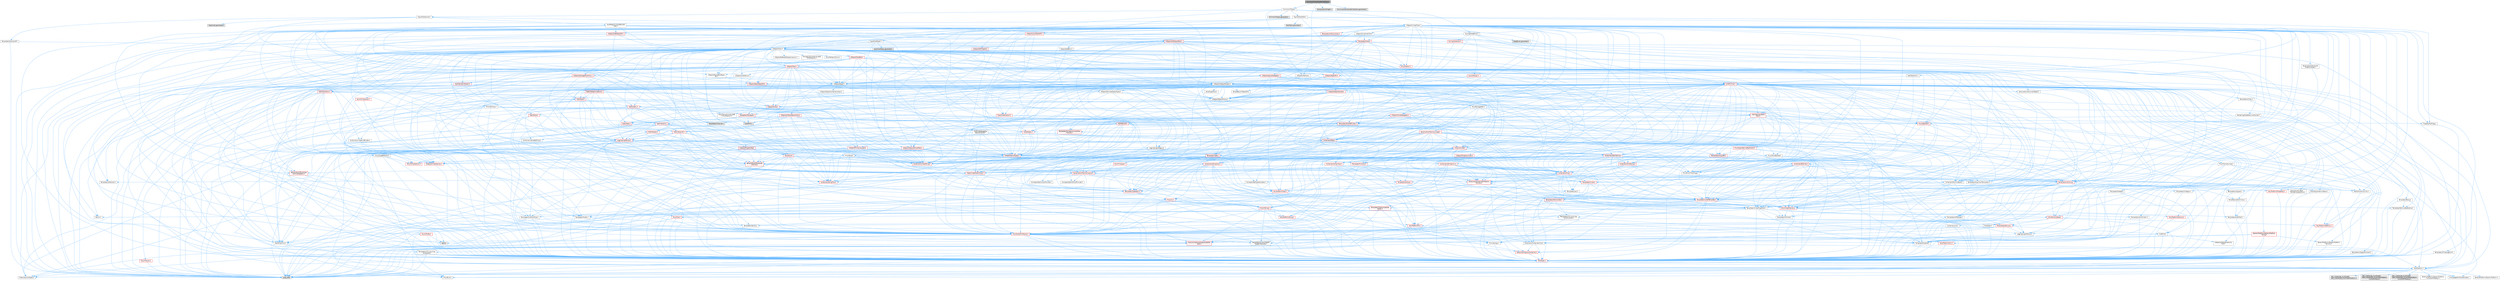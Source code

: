 digraph "CommonActionHandlerInterface.h"
{
 // INTERACTIVE_SVG=YES
 // LATEX_PDF_SIZE
  bgcolor="transparent";
  edge [fontname=Helvetica,fontsize=10,labelfontname=Helvetica,labelfontsize=10];
  node [fontname=Helvetica,fontsize=10,shape=box,height=0.2,width=0.4];
  Node1 [id="Node000001",label="CommonActionHandlerInterface.h",height=0.2,width=0.4,color="gray40", fillcolor="grey60", style="filled", fontcolor="black",tooltip=" "];
  Node1 -> Node2 [id="edge1_Node000001_Node000002",color="steelblue1",style="solid",tooltip=" "];
  Node2 [id="Node000002",label="CommonUITypes.h",height=0.2,width=0.4,color="grey40", fillcolor="white", style="filled",URL="$db/d2b/CommonUITypes_8h.html",tooltip=" "];
  Node2 -> Node3 [id="edge2_Node000002_Node000003",color="steelblue1",style="solid",tooltip=" "];
  Node3 [id="Node000003",label="Engine/DataTable.h",height=0.2,width=0.4,color="grey40", fillcolor="white", style="filled",URL="$d3/dba/DataTable_8h.html",tooltip=" "];
  Node3 -> Node4 [id="edge3_Node000003_Node000004",color="steelblue1",style="solid",tooltip=" "];
  Node4 [id="Node000004",label="UObject/ObjectMacros.h",height=0.2,width=0.4,color="grey40", fillcolor="white", style="filled",URL="$d8/d8d/ObjectMacros_8h.html",tooltip=" "];
  Node4 -> Node5 [id="edge4_Node000004_Node000005",color="steelblue1",style="solid",tooltip=" "];
  Node5 [id="Node000005",label="Misc/EnumClassFlags.h",height=0.2,width=0.4,color="grey40", fillcolor="white", style="filled",URL="$d8/de7/EnumClassFlags_8h.html",tooltip=" "];
  Node4 -> Node6 [id="edge5_Node000004_Node000006",color="steelblue1",style="solid",tooltip=" "];
  Node6 [id="Node000006",label="UObject/Script.h",height=0.2,width=0.4,color="red", fillcolor="#FFF0F0", style="filled",URL="$de/dc6/Script_8h.html",tooltip=" "];
  Node6 -> Node7 [id="edge6_Node000006_Node000007",color="steelblue1",style="solid",tooltip=" "];
  Node7 [id="Node000007",label="Delegates/Delegate.h",height=0.2,width=0.4,color="red", fillcolor="#FFF0F0", style="filled",URL="$d4/d80/Delegate_8h.html",tooltip=" "];
  Node7 -> Node8 [id="edge7_Node000007_Node000008",color="steelblue1",style="solid",tooltip=" "];
  Node8 [id="Node000008",label="CoreTypes.h",height=0.2,width=0.4,color="red", fillcolor="#FFF0F0", style="filled",URL="$dc/dec/CoreTypes_8h.html",tooltip=" "];
  Node8 -> Node9 [id="edge8_Node000008_Node000009",color="steelblue1",style="solid",tooltip=" "];
  Node9 [id="Node000009",label="HAL/Platform.h",height=0.2,width=0.4,color="grey40", fillcolor="white", style="filled",URL="$d9/dd0/Platform_8h.html",tooltip=" "];
  Node9 -> Node10 [id="edge9_Node000009_Node000010",color="steelblue1",style="solid",tooltip=" "];
  Node10 [id="Node000010",label="Misc/Build.h",height=0.2,width=0.4,color="grey40", fillcolor="white", style="filled",URL="$d3/dbb/Build_8h.html",tooltip=" "];
  Node9 -> Node11 [id="edge10_Node000009_Node000011",color="steelblue1",style="solid",tooltip=" "];
  Node11 [id="Node000011",label="Misc/LargeWorldCoordinates.h",height=0.2,width=0.4,color="grey40", fillcolor="white", style="filled",URL="$d2/dcb/LargeWorldCoordinates_8h.html",tooltip=" "];
  Node9 -> Node12 [id="edge11_Node000009_Node000012",color="steelblue1",style="solid",tooltip=" "];
  Node12 [id="Node000012",label="type_traits",height=0.2,width=0.4,color="grey60", fillcolor="#E0E0E0", style="filled",tooltip=" "];
  Node9 -> Node13 [id="edge12_Node000009_Node000013",color="steelblue1",style="solid",tooltip=" "];
  Node13 [id="Node000013",label="PreprocessorHelpers.h",height=0.2,width=0.4,color="grey40", fillcolor="white", style="filled",URL="$db/ddb/PreprocessorHelpers_8h.html",tooltip=" "];
  Node9 -> Node14 [id="edge13_Node000009_Node000014",color="steelblue1",style="solid",tooltip=" "];
  Node14 [id="Node000014",label="UBT_COMPILED_PLATFORM\l/UBT_COMPILED_PLATFORMPlatform\lCompilerPreSetup.h",height=0.2,width=0.4,color="grey60", fillcolor="#E0E0E0", style="filled",tooltip=" "];
  Node9 -> Node15 [id="edge14_Node000009_Node000015",color="steelblue1",style="solid",tooltip=" "];
  Node15 [id="Node000015",label="GenericPlatform/GenericPlatform\lCompilerPreSetup.h",height=0.2,width=0.4,color="grey40", fillcolor="white", style="filled",URL="$d9/dc8/GenericPlatformCompilerPreSetup_8h.html",tooltip=" "];
  Node9 -> Node16 [id="edge15_Node000009_Node000016",color="steelblue1",style="solid",tooltip=" "];
  Node16 [id="Node000016",label="GenericPlatform/GenericPlatform.h",height=0.2,width=0.4,color="grey40", fillcolor="white", style="filled",URL="$d6/d84/GenericPlatform_8h.html",tooltip=" "];
  Node9 -> Node17 [id="edge16_Node000009_Node000017",color="steelblue1",style="solid",tooltip=" "];
  Node17 [id="Node000017",label="UBT_COMPILED_PLATFORM\l/UBT_COMPILED_PLATFORMPlatform.h",height=0.2,width=0.4,color="grey60", fillcolor="#E0E0E0", style="filled",tooltip=" "];
  Node9 -> Node18 [id="edge17_Node000009_Node000018",color="steelblue1",style="solid",tooltip=" "];
  Node18 [id="Node000018",label="UBT_COMPILED_PLATFORM\l/UBT_COMPILED_PLATFORMPlatform\lCompilerSetup.h",height=0.2,width=0.4,color="grey60", fillcolor="#E0E0E0", style="filled",tooltip=" "];
  Node7 -> Node22 [id="edge18_Node000007_Node000022",color="steelblue1",style="solid",tooltip=" "];
  Node22 [id="Node000022",label="Misc/AssertionMacros.h",height=0.2,width=0.4,color="red", fillcolor="#FFF0F0", style="filled",URL="$d0/dfa/AssertionMacros_8h.html",tooltip=" "];
  Node22 -> Node8 [id="edge19_Node000022_Node000008",color="steelblue1",style="solid",tooltip=" "];
  Node22 -> Node9 [id="edge20_Node000022_Node000009",color="steelblue1",style="solid",tooltip=" "];
  Node22 -> Node23 [id="edge21_Node000022_Node000023",color="steelblue1",style="solid",tooltip=" "];
  Node23 [id="Node000023",label="HAL/PlatformMisc.h",height=0.2,width=0.4,color="red", fillcolor="#FFF0F0", style="filled",URL="$d0/df5/PlatformMisc_8h.html",tooltip=" "];
  Node23 -> Node8 [id="edge22_Node000023_Node000008",color="steelblue1",style="solid",tooltip=" "];
  Node22 -> Node13 [id="edge23_Node000022_Node000013",color="steelblue1",style="solid",tooltip=" "];
  Node22 -> Node58 [id="edge24_Node000022_Node000058",color="steelblue1",style="solid",tooltip=" "];
  Node58 [id="Node000058",label="Templates/EnableIf.h",height=0.2,width=0.4,color="grey40", fillcolor="white", style="filled",URL="$d7/d60/EnableIf_8h.html",tooltip=" "];
  Node58 -> Node8 [id="edge25_Node000058_Node000008",color="steelblue1",style="solid",tooltip=" "];
  Node22 -> Node59 [id="edge26_Node000022_Node000059",color="steelblue1",style="solid",tooltip=" "];
  Node59 [id="Node000059",label="Templates/IsArrayOrRefOf\lTypeByPredicate.h",height=0.2,width=0.4,color="grey40", fillcolor="white", style="filled",URL="$d6/da1/IsArrayOrRefOfTypeByPredicate_8h.html",tooltip=" "];
  Node59 -> Node8 [id="edge27_Node000059_Node000008",color="steelblue1",style="solid",tooltip=" "];
  Node22 -> Node62 [id="edge28_Node000022_Node000062",color="steelblue1",style="solid",tooltip=" "];
  Node62 [id="Node000062",label="Traits/IsCharEncodingCompatible\lWith.h",height=0.2,width=0.4,color="red", fillcolor="#FFF0F0", style="filled",URL="$df/dd1/IsCharEncodingCompatibleWith_8h.html",tooltip=" "];
  Node62 -> Node12 [id="edge29_Node000062_Node000012",color="steelblue1",style="solid",tooltip=" "];
  Node22 -> Node64 [id="edge30_Node000022_Node000064",color="steelblue1",style="solid",tooltip=" "];
  Node64 [id="Node000064",label="Misc/VarArgs.h",height=0.2,width=0.4,color="grey40", fillcolor="white", style="filled",URL="$d5/d6f/VarArgs_8h.html",tooltip=" "];
  Node64 -> Node8 [id="edge31_Node000064_Node000008",color="steelblue1",style="solid",tooltip=" "];
  Node22 -> Node71 [id="edge32_Node000022_Node000071",color="steelblue1",style="solid",tooltip=" "];
  Node71 [id="Node000071",label="atomic",height=0.2,width=0.4,color="grey60", fillcolor="#E0E0E0", style="filled",tooltip=" "];
  Node7 -> Node72 [id="edge33_Node000007_Node000072",color="steelblue1",style="solid",tooltip=" "];
  Node72 [id="Node000072",label="UObject/NameTypes.h",height=0.2,width=0.4,color="red", fillcolor="#FFF0F0", style="filled",URL="$d6/d35/NameTypes_8h.html",tooltip=" "];
  Node72 -> Node8 [id="edge34_Node000072_Node000008",color="steelblue1",style="solid",tooltip=" "];
  Node72 -> Node22 [id="edge35_Node000072_Node000022",color="steelblue1",style="solid",tooltip=" "];
  Node72 -> Node73 [id="edge36_Node000072_Node000073",color="steelblue1",style="solid",tooltip=" "];
  Node73 [id="Node000073",label="HAL/UnrealMemory.h",height=0.2,width=0.4,color="red", fillcolor="#FFF0F0", style="filled",URL="$d9/d96/UnrealMemory_8h.html",tooltip=" "];
  Node73 -> Node8 [id="edge37_Node000073_Node000008",color="steelblue1",style="solid",tooltip=" "];
  Node73 -> Node77 [id="edge38_Node000073_Node000077",color="steelblue1",style="solid",tooltip=" "];
  Node77 [id="Node000077",label="HAL/MemoryBase.h",height=0.2,width=0.4,color="red", fillcolor="#FFF0F0", style="filled",URL="$d6/d9f/MemoryBase_8h.html",tooltip=" "];
  Node77 -> Node8 [id="edge39_Node000077_Node000008",color="steelblue1",style="solid",tooltip=" "];
  Node77 -> Node51 [id="edge40_Node000077_Node000051",color="steelblue1",style="solid",tooltip=" "];
  Node51 [id="Node000051",label="HAL/PlatformAtomics.h",height=0.2,width=0.4,color="red", fillcolor="#FFF0F0", style="filled",URL="$d3/d36/PlatformAtomics_8h.html",tooltip=" "];
  Node51 -> Node8 [id="edge41_Node000051_Node000008",color="steelblue1",style="solid",tooltip=" "];
  Node77 -> Node35 [id="edge42_Node000077_Node000035",color="steelblue1",style="solid",tooltip=" "];
  Node35 [id="Node000035",label="HAL/PlatformCrt.h",height=0.2,width=0.4,color="red", fillcolor="#FFF0F0", style="filled",URL="$d8/d75/PlatformCrt_8h.html",tooltip=" "];
  Node77 -> Node78 [id="edge43_Node000077_Node000078",color="steelblue1",style="solid",tooltip=" "];
  Node78 [id="Node000078",label="Misc/Exec.h",height=0.2,width=0.4,color="grey40", fillcolor="white", style="filled",URL="$de/ddb/Exec_8h.html",tooltip=" "];
  Node78 -> Node8 [id="edge44_Node000078_Node000008",color="steelblue1",style="solid",tooltip=" "];
  Node78 -> Node22 [id="edge45_Node000078_Node000022",color="steelblue1",style="solid",tooltip=" "];
  Node77 -> Node79 [id="edge46_Node000077_Node000079",color="steelblue1",style="solid",tooltip=" "];
  Node79 [id="Node000079",label="Misc/OutputDevice.h",height=0.2,width=0.4,color="red", fillcolor="#FFF0F0", style="filled",URL="$d7/d32/OutputDevice_8h.html",tooltip=" "];
  Node79 -> Node30 [id="edge47_Node000079_Node000030",color="steelblue1",style="solid",tooltip=" "];
  Node30 [id="Node000030",label="CoreFwd.h",height=0.2,width=0.4,color="grey40", fillcolor="white", style="filled",URL="$d1/d1e/CoreFwd_8h.html",tooltip=" "];
  Node30 -> Node8 [id="edge48_Node000030_Node000008",color="steelblue1",style="solid",tooltip=" "];
  Node30 -> Node31 [id="edge49_Node000030_Node000031",color="steelblue1",style="solid",tooltip=" "];
  Node31 [id="Node000031",label="Containers/ContainersFwd.h",height=0.2,width=0.4,color="grey40", fillcolor="white", style="filled",URL="$d4/d0a/ContainersFwd_8h.html",tooltip=" "];
  Node31 -> Node9 [id="edge50_Node000031_Node000009",color="steelblue1",style="solid",tooltip=" "];
  Node31 -> Node8 [id="edge51_Node000031_Node000008",color="steelblue1",style="solid",tooltip=" "];
  Node31 -> Node28 [id="edge52_Node000031_Node000028",color="steelblue1",style="solid",tooltip=" "];
  Node28 [id="Node000028",label="Traits/IsContiguousContainer.h",height=0.2,width=0.4,color="red", fillcolor="#FFF0F0", style="filled",URL="$d5/d3c/IsContiguousContainer_8h.html",tooltip=" "];
  Node28 -> Node8 [id="edge53_Node000028_Node000008",color="steelblue1",style="solid",tooltip=" "];
  Node30 -> Node32 [id="edge54_Node000030_Node000032",color="steelblue1",style="solid",tooltip=" "];
  Node32 [id="Node000032",label="Math/MathFwd.h",height=0.2,width=0.4,color="grey40", fillcolor="white", style="filled",URL="$d2/d10/MathFwd_8h.html",tooltip=" "];
  Node32 -> Node9 [id="edge55_Node000032_Node000009",color="steelblue1",style="solid",tooltip=" "];
  Node30 -> Node33 [id="edge56_Node000030_Node000033",color="steelblue1",style="solid",tooltip=" "];
  Node33 [id="Node000033",label="UObject/UObjectHierarchy\lFwd.h",height=0.2,width=0.4,color="grey40", fillcolor="white", style="filled",URL="$d3/d13/UObjectHierarchyFwd_8h.html",tooltip=" "];
  Node79 -> Node8 [id="edge57_Node000079_Node000008",color="steelblue1",style="solid",tooltip=" "];
  Node79 -> Node80 [id="edge58_Node000079_Node000080",color="steelblue1",style="solid",tooltip=" "];
  Node80 [id="Node000080",label="Logging/LogVerbosity.h",height=0.2,width=0.4,color="grey40", fillcolor="white", style="filled",URL="$d2/d8f/LogVerbosity_8h.html",tooltip=" "];
  Node80 -> Node8 [id="edge59_Node000080_Node000008",color="steelblue1",style="solid",tooltip=" "];
  Node79 -> Node64 [id="edge60_Node000079_Node000064",color="steelblue1",style="solid",tooltip=" "];
  Node79 -> Node59 [id="edge61_Node000079_Node000059",color="steelblue1",style="solid",tooltip=" "];
  Node79 -> Node62 [id="edge62_Node000079_Node000062",color="steelblue1",style="solid",tooltip=" "];
  Node73 -> Node90 [id="edge63_Node000073_Node000090",color="steelblue1",style="solid",tooltip=" "];
  Node90 [id="Node000090",label="HAL/PlatformMemory.h",height=0.2,width=0.4,color="red", fillcolor="#FFF0F0", style="filled",URL="$de/d68/PlatformMemory_8h.html",tooltip=" "];
  Node90 -> Node8 [id="edge64_Node000090_Node000008",color="steelblue1",style="solid",tooltip=" "];
  Node73 -> Node93 [id="edge65_Node000073_Node000093",color="steelblue1",style="solid",tooltip=" "];
  Node93 [id="Node000093",label="Templates/IsPointer.h",height=0.2,width=0.4,color="grey40", fillcolor="white", style="filled",URL="$d7/d05/IsPointer_8h.html",tooltip=" "];
  Node93 -> Node8 [id="edge66_Node000093_Node000008",color="steelblue1",style="solid",tooltip=" "];
  Node72 -> Node94 [id="edge67_Node000072_Node000094",color="steelblue1",style="solid",tooltip=" "];
  Node94 [id="Node000094",label="Templates/UnrealTypeTraits.h",height=0.2,width=0.4,color="grey40", fillcolor="white", style="filled",URL="$d2/d2d/UnrealTypeTraits_8h.html",tooltip=" "];
  Node94 -> Node8 [id="edge68_Node000094_Node000008",color="steelblue1",style="solid",tooltip=" "];
  Node94 -> Node93 [id="edge69_Node000094_Node000093",color="steelblue1",style="solid",tooltip=" "];
  Node94 -> Node22 [id="edge70_Node000094_Node000022",color="steelblue1",style="solid",tooltip=" "];
  Node94 -> Node86 [id="edge71_Node000094_Node000086",color="steelblue1",style="solid",tooltip=" "];
  Node86 [id="Node000086",label="Templates/AndOrNot.h",height=0.2,width=0.4,color="grey40", fillcolor="white", style="filled",URL="$db/d0a/AndOrNot_8h.html",tooltip=" "];
  Node86 -> Node8 [id="edge72_Node000086_Node000008",color="steelblue1",style="solid",tooltip=" "];
  Node94 -> Node58 [id="edge73_Node000094_Node000058",color="steelblue1",style="solid",tooltip=" "];
  Node94 -> Node95 [id="edge74_Node000094_Node000095",color="steelblue1",style="solid",tooltip=" "];
  Node95 [id="Node000095",label="Templates/IsArithmetic.h",height=0.2,width=0.4,color="grey40", fillcolor="white", style="filled",URL="$d2/d5d/IsArithmetic_8h.html",tooltip=" "];
  Node95 -> Node8 [id="edge75_Node000095_Node000008",color="steelblue1",style="solid",tooltip=" "];
  Node94 -> Node61 [id="edge76_Node000094_Node000061",color="steelblue1",style="solid",tooltip=" "];
  Node61 [id="Node000061",label="IsEnum.h",height=0.2,width=0.4,color="grey40", fillcolor="white", style="filled",URL="$d4/de5/IsEnum_8h.html",tooltip=" "];
  Node94 -> Node96 [id="edge77_Node000094_Node000096",color="steelblue1",style="solid",tooltip=" "];
  Node96 [id="Node000096",label="Templates/Models.h",height=0.2,width=0.4,color="grey40", fillcolor="white", style="filled",URL="$d3/d0c/Models_8h.html",tooltip=" "];
  Node96 -> Node67 [id="edge78_Node000096_Node000067",color="steelblue1",style="solid",tooltip=" "];
  Node67 [id="Node000067",label="Templates/Identity.h",height=0.2,width=0.4,color="grey40", fillcolor="white", style="filled",URL="$d0/dd5/Identity_8h.html",tooltip=" "];
  Node94 -> Node97 [id="edge79_Node000094_Node000097",color="steelblue1",style="solid",tooltip=" "];
  Node97 [id="Node000097",label="Templates/IsPODType.h",height=0.2,width=0.4,color="grey40", fillcolor="white", style="filled",URL="$d7/db1/IsPODType_8h.html",tooltip=" "];
  Node97 -> Node8 [id="edge80_Node000097_Node000008",color="steelblue1",style="solid",tooltip=" "];
  Node94 -> Node98 [id="edge81_Node000094_Node000098",color="steelblue1",style="solid",tooltip=" "];
  Node98 [id="Node000098",label="Templates/IsUECoreType.h",height=0.2,width=0.4,color="grey40", fillcolor="white", style="filled",URL="$d1/db8/IsUECoreType_8h.html",tooltip=" "];
  Node98 -> Node8 [id="edge82_Node000098_Node000008",color="steelblue1",style="solid",tooltip=" "];
  Node98 -> Node12 [id="edge83_Node000098_Node000012",color="steelblue1",style="solid",tooltip=" "];
  Node94 -> Node87 [id="edge84_Node000094_Node000087",color="steelblue1",style="solid",tooltip=" "];
  Node87 [id="Node000087",label="Templates/IsTriviallyCopy\lConstructible.h",height=0.2,width=0.4,color="grey40", fillcolor="white", style="filled",URL="$d3/d78/IsTriviallyCopyConstructible_8h.html",tooltip=" "];
  Node87 -> Node8 [id="edge85_Node000087_Node000008",color="steelblue1",style="solid",tooltip=" "];
  Node87 -> Node12 [id="edge86_Node000087_Node000012",color="steelblue1",style="solid",tooltip=" "];
  Node72 -> Node99 [id="edge87_Node000072_Node000099",color="steelblue1",style="solid",tooltip=" "];
  Node99 [id="Node000099",label="Templates/UnrealTemplate.h",height=0.2,width=0.4,color="red", fillcolor="#FFF0F0", style="filled",URL="$d4/d24/UnrealTemplate_8h.html",tooltip=" "];
  Node99 -> Node8 [id="edge88_Node000099_Node000008",color="steelblue1",style="solid",tooltip=" "];
  Node99 -> Node93 [id="edge89_Node000099_Node000093",color="steelblue1",style="solid",tooltip=" "];
  Node99 -> Node73 [id="edge90_Node000099_Node000073",color="steelblue1",style="solid",tooltip=" "];
  Node99 -> Node94 [id="edge91_Node000099_Node000094",color="steelblue1",style="solid",tooltip=" "];
  Node99 -> Node102 [id="edge92_Node000099_Node000102",color="steelblue1",style="solid",tooltip=" "];
  Node102 [id="Node000102",label="Templates/RemoveReference.h",height=0.2,width=0.4,color="grey40", fillcolor="white", style="filled",URL="$da/dbe/RemoveReference_8h.html",tooltip=" "];
  Node102 -> Node8 [id="edge93_Node000102_Node000008",color="steelblue1",style="solid",tooltip=" "];
  Node99 -> Node103 [id="edge94_Node000099_Node000103",color="steelblue1",style="solid",tooltip=" "];
  Node103 [id="Node000103",label="Templates/TypeCompatible\lBytes.h",height=0.2,width=0.4,color="red", fillcolor="#FFF0F0", style="filled",URL="$df/d0a/TypeCompatibleBytes_8h.html",tooltip=" "];
  Node103 -> Node8 [id="edge95_Node000103_Node000008",color="steelblue1",style="solid",tooltip=" "];
  Node103 -> Node12 [id="edge96_Node000103_Node000012",color="steelblue1",style="solid",tooltip=" "];
  Node99 -> Node67 [id="edge97_Node000099_Node000067",color="steelblue1",style="solid",tooltip=" "];
  Node99 -> Node28 [id="edge98_Node000099_Node000028",color="steelblue1",style="solid",tooltip=" "];
  Node99 -> Node12 [id="edge99_Node000099_Node000012",color="steelblue1",style="solid",tooltip=" "];
  Node72 -> Node105 [id="edge100_Node000072_Node000105",color="steelblue1",style="solid",tooltip=" "];
  Node105 [id="Node000105",label="Containers/UnrealString.h",height=0.2,width=0.4,color="red", fillcolor="#FFF0F0", style="filled",URL="$d5/dba/UnrealString_8h.html",tooltip=" "];
  Node72 -> Node109 [id="edge101_Node000072_Node000109",color="steelblue1",style="solid",tooltip=" "];
  Node109 [id="Node000109",label="HAL/CriticalSection.h",height=0.2,width=0.4,color="red", fillcolor="#FFF0F0", style="filled",URL="$d6/d90/CriticalSection_8h.html",tooltip=" "];
  Node72 -> Node112 [id="edge102_Node000072_Node000112",color="steelblue1",style="solid",tooltip=" "];
  Node112 [id="Node000112",label="Containers/StringConv.h",height=0.2,width=0.4,color="red", fillcolor="#FFF0F0", style="filled",URL="$d3/ddf/StringConv_8h.html",tooltip=" "];
  Node112 -> Node8 [id="edge103_Node000112_Node000008",color="steelblue1",style="solid",tooltip=" "];
  Node112 -> Node22 [id="edge104_Node000112_Node000022",color="steelblue1",style="solid",tooltip=" "];
  Node112 -> Node113 [id="edge105_Node000112_Node000113",color="steelblue1",style="solid",tooltip=" "];
  Node113 [id="Node000113",label="Containers/ContainerAllocation\lPolicies.h",height=0.2,width=0.4,color="red", fillcolor="#FFF0F0", style="filled",URL="$d7/dff/ContainerAllocationPolicies_8h.html",tooltip=" "];
  Node113 -> Node8 [id="edge106_Node000113_Node000008",color="steelblue1",style="solid",tooltip=" "];
  Node113 -> Node113 [id="edge107_Node000113_Node000113",color="steelblue1",style="solid",tooltip=" "];
  Node113 -> Node115 [id="edge108_Node000113_Node000115",color="steelblue1",style="solid",tooltip=" "];
  Node115 [id="Node000115",label="HAL/PlatformMath.h",height=0.2,width=0.4,color="red", fillcolor="#FFF0F0", style="filled",URL="$dc/d53/PlatformMath_8h.html",tooltip=" "];
  Node115 -> Node8 [id="edge109_Node000115_Node000008",color="steelblue1",style="solid",tooltip=" "];
  Node113 -> Node73 [id="edge110_Node000113_Node000073",color="steelblue1",style="solid",tooltip=" "];
  Node113 -> Node45 [id="edge111_Node000113_Node000045",color="steelblue1",style="solid",tooltip=" "];
  Node45 [id="Node000045",label="Math/NumericLimits.h",height=0.2,width=0.4,color="grey40", fillcolor="white", style="filled",URL="$df/d1b/NumericLimits_8h.html",tooltip=" "];
  Node45 -> Node8 [id="edge112_Node000045_Node000008",color="steelblue1",style="solid",tooltip=" "];
  Node113 -> Node22 [id="edge113_Node000113_Node000022",color="steelblue1",style="solid",tooltip=" "];
  Node113 -> Node124 [id="edge114_Node000113_Node000124",color="steelblue1",style="solid",tooltip=" "];
  Node124 [id="Node000124",label="Templates/MemoryOps.h",height=0.2,width=0.4,color="red", fillcolor="#FFF0F0", style="filled",URL="$db/dea/MemoryOps_8h.html",tooltip=" "];
  Node124 -> Node8 [id="edge115_Node000124_Node000008",color="steelblue1",style="solid",tooltip=" "];
  Node124 -> Node73 [id="edge116_Node000124_Node000073",color="steelblue1",style="solid",tooltip=" "];
  Node124 -> Node88 [id="edge117_Node000124_Node000088",color="steelblue1",style="solid",tooltip=" "];
  Node88 [id="Node000088",label="Templates/IsTriviallyCopy\lAssignable.h",height=0.2,width=0.4,color="grey40", fillcolor="white", style="filled",URL="$d2/df2/IsTriviallyCopyAssignable_8h.html",tooltip=" "];
  Node88 -> Node8 [id="edge118_Node000088_Node000008",color="steelblue1",style="solid",tooltip=" "];
  Node88 -> Node12 [id="edge119_Node000088_Node000012",color="steelblue1",style="solid",tooltip=" "];
  Node124 -> Node87 [id="edge120_Node000124_Node000087",color="steelblue1",style="solid",tooltip=" "];
  Node124 -> Node94 [id="edge121_Node000124_Node000094",color="steelblue1",style="solid",tooltip=" "];
  Node124 -> Node12 [id="edge122_Node000124_Node000012",color="steelblue1",style="solid",tooltip=" "];
  Node113 -> Node103 [id="edge123_Node000113_Node000103",color="steelblue1",style="solid",tooltip=" "];
  Node113 -> Node12 [id="edge124_Node000113_Node000012",color="steelblue1",style="solid",tooltip=" "];
  Node112 -> Node125 [id="edge125_Node000112_Node000125",color="steelblue1",style="solid",tooltip=" "];
  Node125 [id="Node000125",label="Containers/Array.h",height=0.2,width=0.4,color="red", fillcolor="#FFF0F0", style="filled",URL="$df/dd0/Array_8h.html",tooltip=" "];
  Node125 -> Node8 [id="edge126_Node000125_Node000008",color="steelblue1",style="solid",tooltip=" "];
  Node125 -> Node22 [id="edge127_Node000125_Node000022",color="steelblue1",style="solid",tooltip=" "];
  Node125 -> Node73 [id="edge128_Node000125_Node000073",color="steelblue1",style="solid",tooltip=" "];
  Node125 -> Node94 [id="edge129_Node000125_Node000094",color="steelblue1",style="solid",tooltip=" "];
  Node125 -> Node99 [id="edge130_Node000125_Node000099",color="steelblue1",style="solid",tooltip=" "];
  Node125 -> Node113 [id="edge131_Node000125_Node000113",color="steelblue1",style="solid",tooltip=" "];
  Node125 -> Node132 [id="edge132_Node000125_Node000132",color="steelblue1",style="solid",tooltip=" "];
  Node132 [id="Node000132",label="Serialization/Archive.h",height=0.2,width=0.4,color="red", fillcolor="#FFF0F0", style="filled",URL="$d7/d3b/Archive_8h.html",tooltip=" "];
  Node132 -> Node30 [id="edge133_Node000132_Node000030",color="steelblue1",style="solid",tooltip=" "];
  Node132 -> Node8 [id="edge134_Node000132_Node000008",color="steelblue1",style="solid",tooltip=" "];
  Node132 -> Node133 [id="edge135_Node000132_Node000133",color="steelblue1",style="solid",tooltip=" "];
  Node133 [id="Node000133",label="HAL/PlatformProperties.h",height=0.2,width=0.4,color="red", fillcolor="#FFF0F0", style="filled",URL="$d9/db0/PlatformProperties_8h.html",tooltip=" "];
  Node133 -> Node8 [id="edge136_Node000133_Node000008",color="steelblue1",style="solid",tooltip=" "];
  Node132 -> Node136 [id="edge137_Node000132_Node000136",color="steelblue1",style="solid",tooltip=" "];
  Node136 [id="Node000136",label="Internationalization\l/TextNamespaceFwd.h",height=0.2,width=0.4,color="grey40", fillcolor="white", style="filled",URL="$d8/d97/TextNamespaceFwd_8h.html",tooltip=" "];
  Node136 -> Node8 [id="edge138_Node000136_Node000008",color="steelblue1",style="solid",tooltip=" "];
  Node132 -> Node32 [id="edge139_Node000132_Node000032",color="steelblue1",style="solid",tooltip=" "];
  Node132 -> Node22 [id="edge140_Node000132_Node000022",color="steelblue1",style="solid",tooltip=" "];
  Node132 -> Node10 [id="edge141_Node000132_Node000010",color="steelblue1",style="solid",tooltip=" "];
  Node132 -> Node137 [id="edge142_Node000132_Node000137",color="steelblue1",style="solid",tooltip=" "];
  Node137 [id="Node000137",label="Misc/EngineVersionBase.h",height=0.2,width=0.4,color="grey40", fillcolor="white", style="filled",URL="$d5/d2b/EngineVersionBase_8h.html",tooltip=" "];
  Node137 -> Node8 [id="edge143_Node000137_Node000008",color="steelblue1",style="solid",tooltip=" "];
  Node132 -> Node64 [id="edge144_Node000132_Node000064",color="steelblue1",style="solid",tooltip=" "];
  Node132 -> Node58 [id="edge145_Node000132_Node000058",color="steelblue1",style="solid",tooltip=" "];
  Node132 -> Node59 [id="edge146_Node000132_Node000059",color="steelblue1",style="solid",tooltip=" "];
  Node132 -> Node140 [id="edge147_Node000132_Node000140",color="steelblue1",style="solid",tooltip=" "];
  Node140 [id="Node000140",label="Templates/IsEnumClass.h",height=0.2,width=0.4,color="grey40", fillcolor="white", style="filled",URL="$d7/d15/IsEnumClass_8h.html",tooltip=" "];
  Node140 -> Node8 [id="edge148_Node000140_Node000008",color="steelblue1",style="solid",tooltip=" "];
  Node140 -> Node86 [id="edge149_Node000140_Node000086",color="steelblue1",style="solid",tooltip=" "];
  Node132 -> Node120 [id="edge150_Node000132_Node000120",color="steelblue1",style="solid",tooltip=" "];
  Node120 [id="Node000120",label="Templates/IsSigned.h",height=0.2,width=0.4,color="grey40", fillcolor="white", style="filled",URL="$d8/dd8/IsSigned_8h.html",tooltip=" "];
  Node120 -> Node8 [id="edge151_Node000120_Node000008",color="steelblue1",style="solid",tooltip=" "];
  Node132 -> Node99 [id="edge152_Node000132_Node000099",color="steelblue1",style="solid",tooltip=" "];
  Node132 -> Node62 [id="edge153_Node000132_Node000062",color="steelblue1",style="solid",tooltip=" "];
  Node125 -> Node169 [id="edge154_Node000125_Node000169",color="steelblue1",style="solid",tooltip=" "];
  Node169 [id="Node000169",label="Concepts/GetTypeHashable.h",height=0.2,width=0.4,color="grey40", fillcolor="white", style="filled",URL="$d3/da2/GetTypeHashable_8h.html",tooltip=" "];
  Node169 -> Node8 [id="edge155_Node000169_Node000008",color="steelblue1",style="solid",tooltip=" "];
  Node169 -> Node147 [id="edge156_Node000169_Node000147",color="steelblue1",style="solid",tooltip=" "];
  Node147 [id="Node000147",label="Templates/TypeHash.h",height=0.2,width=0.4,color="red", fillcolor="#FFF0F0", style="filled",URL="$d1/d62/TypeHash_8h.html",tooltip=" "];
  Node147 -> Node8 [id="edge157_Node000147_Node000008",color="steelblue1",style="solid",tooltip=" "];
  Node147 -> Node148 [id="edge158_Node000147_Node000148",color="steelblue1",style="solid",tooltip=" "];
  Node148 [id="Node000148",label="Misc/Crc.h",height=0.2,width=0.4,color="red", fillcolor="#FFF0F0", style="filled",URL="$d4/dd2/Crc_8h.html",tooltip=" "];
  Node148 -> Node8 [id="edge159_Node000148_Node000008",color="steelblue1",style="solid",tooltip=" "];
  Node148 -> Node75 [id="edge160_Node000148_Node000075",color="steelblue1",style="solid",tooltip=" "];
  Node75 [id="Node000075",label="HAL/PlatformString.h",height=0.2,width=0.4,color="red", fillcolor="#FFF0F0", style="filled",URL="$db/db5/PlatformString_8h.html",tooltip=" "];
  Node75 -> Node8 [id="edge161_Node000075_Node000008",color="steelblue1",style="solid",tooltip=" "];
  Node148 -> Node22 [id="edge162_Node000148_Node000022",color="steelblue1",style="solid",tooltip=" "];
  Node148 -> Node149 [id="edge163_Node000148_Node000149",color="steelblue1",style="solid",tooltip=" "];
  Node149 [id="Node000149",label="Misc/CString.h",height=0.2,width=0.4,color="red", fillcolor="#FFF0F0", style="filled",URL="$d2/d49/CString_8h.html",tooltip=" "];
  Node149 -> Node8 [id="edge164_Node000149_Node000008",color="steelblue1",style="solid",tooltip=" "];
  Node149 -> Node35 [id="edge165_Node000149_Node000035",color="steelblue1",style="solid",tooltip=" "];
  Node149 -> Node75 [id="edge166_Node000149_Node000075",color="steelblue1",style="solid",tooltip=" "];
  Node149 -> Node22 [id="edge167_Node000149_Node000022",color="steelblue1",style="solid",tooltip=" "];
  Node149 -> Node150 [id="edge168_Node000149_Node000150",color="steelblue1",style="solid",tooltip=" "];
  Node150 [id="Node000150",label="Misc/Char.h",height=0.2,width=0.4,color="red", fillcolor="#FFF0F0", style="filled",URL="$d0/d58/Char_8h.html",tooltip=" "];
  Node150 -> Node8 [id="edge169_Node000150_Node000008",color="steelblue1",style="solid",tooltip=" "];
  Node150 -> Node12 [id="edge170_Node000150_Node000012",color="steelblue1",style="solid",tooltip=" "];
  Node149 -> Node64 [id="edge171_Node000149_Node000064",color="steelblue1",style="solid",tooltip=" "];
  Node149 -> Node59 [id="edge172_Node000149_Node000059",color="steelblue1",style="solid",tooltip=" "];
  Node149 -> Node62 [id="edge173_Node000149_Node000062",color="steelblue1",style="solid",tooltip=" "];
  Node148 -> Node150 [id="edge174_Node000148_Node000150",color="steelblue1",style="solid",tooltip=" "];
  Node148 -> Node94 [id="edge175_Node000148_Node000094",color="steelblue1",style="solid",tooltip=" "];
  Node147 -> Node12 [id="edge176_Node000147_Node000012",color="steelblue1",style="solid",tooltip=" "];
  Node125 -> Node158 [id="edge177_Node000125_Node000158",color="steelblue1",style="solid",tooltip=" "];
  Node158 [id="Node000158",label="Templates/Invoke.h",height=0.2,width=0.4,color="red", fillcolor="#FFF0F0", style="filled",URL="$d7/deb/Invoke_8h.html",tooltip=" "];
  Node158 -> Node8 [id="edge178_Node000158_Node000008",color="steelblue1",style="solid",tooltip=" "];
  Node158 -> Node99 [id="edge179_Node000158_Node000099",color="steelblue1",style="solid",tooltip=" "];
  Node158 -> Node12 [id="edge180_Node000158_Node000012",color="steelblue1",style="solid",tooltip=" "];
  Node125 -> Node163 [id="edge181_Node000125_Node000163",color="steelblue1",style="solid",tooltip=" "];
  Node163 [id="Node000163",label="Templates/Less.h",height=0.2,width=0.4,color="grey40", fillcolor="white", style="filled",URL="$de/dc8/Less_8h.html",tooltip=" "];
  Node163 -> Node8 [id="edge182_Node000163_Node000008",color="steelblue1",style="solid",tooltip=" "];
  Node163 -> Node99 [id="edge183_Node000163_Node000099",color="steelblue1",style="solid",tooltip=" "];
  Node125 -> Node171 [id="edge184_Node000125_Node000171",color="steelblue1",style="solid",tooltip=" "];
  Node171 [id="Node000171",label="Templates/Sorting.h",height=0.2,width=0.4,color="red", fillcolor="#FFF0F0", style="filled",URL="$d3/d9e/Sorting_8h.html",tooltip=" "];
  Node171 -> Node8 [id="edge185_Node000171_Node000008",color="steelblue1",style="solid",tooltip=" "];
  Node171 -> Node115 [id="edge186_Node000171_Node000115",color="steelblue1",style="solid",tooltip=" "];
  Node171 -> Node163 [id="edge187_Node000171_Node000163",color="steelblue1",style="solid",tooltip=" "];
  Node125 -> Node175 [id="edge188_Node000125_Node000175",color="steelblue1",style="solid",tooltip=" "];
  Node175 [id="Node000175",label="Templates/AlignmentTemplates.h",height=0.2,width=0.4,color="grey40", fillcolor="white", style="filled",URL="$dd/d32/AlignmentTemplates_8h.html",tooltip=" "];
  Node175 -> Node8 [id="edge189_Node000175_Node000008",color="steelblue1",style="solid",tooltip=" "];
  Node175 -> Node84 [id="edge190_Node000175_Node000084",color="steelblue1",style="solid",tooltip=" "];
  Node84 [id="Node000084",label="Templates/IsIntegral.h",height=0.2,width=0.4,color="grey40", fillcolor="white", style="filled",URL="$da/d64/IsIntegral_8h.html",tooltip=" "];
  Node84 -> Node8 [id="edge191_Node000084_Node000008",color="steelblue1",style="solid",tooltip=" "];
  Node175 -> Node93 [id="edge192_Node000175_Node000093",color="steelblue1",style="solid",tooltip=" "];
  Node125 -> Node12 [id="edge193_Node000125_Node000012",color="steelblue1",style="solid",tooltip=" "];
  Node112 -> Node149 [id="edge194_Node000112_Node000149",color="steelblue1",style="solid",tooltip=" "];
  Node112 -> Node99 [id="edge195_Node000112_Node000099",color="steelblue1",style="solid",tooltip=" "];
  Node112 -> Node94 [id="edge196_Node000112_Node000094",color="steelblue1",style="solid",tooltip=" "];
  Node112 -> Node62 [id="edge197_Node000112_Node000062",color="steelblue1",style="solid",tooltip=" "];
  Node112 -> Node28 [id="edge198_Node000112_Node000028",color="steelblue1",style="solid",tooltip=" "];
  Node112 -> Node12 [id="edge199_Node000112_Node000012",color="steelblue1",style="solid",tooltip=" "];
  Node72 -> Node25 [id="edge200_Node000072_Node000025",color="steelblue1",style="solid",tooltip=" "];
  Node25 [id="Node000025",label="Containers/StringFwd.h",height=0.2,width=0.4,color="red", fillcolor="#FFF0F0", style="filled",URL="$df/d37/StringFwd_8h.html",tooltip=" "];
  Node25 -> Node8 [id="edge201_Node000025_Node000008",color="steelblue1",style="solid",tooltip=" "];
  Node25 -> Node28 [id="edge202_Node000025_Node000028",color="steelblue1",style="solid",tooltip=" "];
  Node72 -> Node177 [id="edge203_Node000072_Node000177",color="steelblue1",style="solid",tooltip=" "];
  Node177 [id="Node000177",label="UObject/UnrealNames.h",height=0.2,width=0.4,color="red", fillcolor="#FFF0F0", style="filled",URL="$d8/db1/UnrealNames_8h.html",tooltip=" "];
  Node177 -> Node8 [id="edge204_Node000177_Node000008",color="steelblue1",style="solid",tooltip=" "];
  Node72 -> Node143 [id="edge205_Node000072_Node000143",color="steelblue1",style="solid",tooltip=" "];
  Node143 [id="Node000143",label="Serialization/MemoryLayout.h",height=0.2,width=0.4,color="red", fillcolor="#FFF0F0", style="filled",URL="$d7/d66/MemoryLayout_8h.html",tooltip=" "];
  Node143 -> Node144 [id="edge206_Node000143_Node000144",color="steelblue1",style="solid",tooltip=" "];
  Node144 [id="Node000144",label="Concepts/StaticClassProvider.h",height=0.2,width=0.4,color="grey40", fillcolor="white", style="filled",URL="$dd/d83/StaticClassProvider_8h.html",tooltip=" "];
  Node143 -> Node145 [id="edge207_Node000143_Node000145",color="steelblue1",style="solid",tooltip=" "];
  Node145 [id="Node000145",label="Concepts/StaticStructProvider.h",height=0.2,width=0.4,color="grey40", fillcolor="white", style="filled",URL="$d5/d77/StaticStructProvider_8h.html",tooltip=" "];
  Node143 -> Node146 [id="edge208_Node000143_Node000146",color="steelblue1",style="solid",tooltip=" "];
  Node146 [id="Node000146",label="Containers/EnumAsByte.h",height=0.2,width=0.4,color="grey40", fillcolor="white", style="filled",URL="$d6/d9a/EnumAsByte_8h.html",tooltip=" "];
  Node146 -> Node8 [id="edge209_Node000146_Node000008",color="steelblue1",style="solid",tooltip=" "];
  Node146 -> Node97 [id="edge210_Node000146_Node000097",color="steelblue1",style="solid",tooltip=" "];
  Node146 -> Node147 [id="edge211_Node000146_Node000147",color="steelblue1",style="solid",tooltip=" "];
  Node143 -> Node25 [id="edge212_Node000143_Node000025",color="steelblue1",style="solid",tooltip=" "];
  Node143 -> Node73 [id="edge213_Node000143_Node000073",color="steelblue1",style="solid",tooltip=" "];
  Node143 -> Node58 [id="edge214_Node000143_Node000058",color="steelblue1",style="solid",tooltip=" "];
  Node143 -> Node155 [id="edge215_Node000143_Node000155",color="steelblue1",style="solid",tooltip=" "];
  Node155 [id="Node000155",label="Templates/IsAbstract.h",height=0.2,width=0.4,color="grey40", fillcolor="white", style="filled",URL="$d8/db7/IsAbstract_8h.html",tooltip=" "];
  Node143 -> Node96 [id="edge216_Node000143_Node000096",color="steelblue1",style="solid",tooltip=" "];
  Node143 -> Node99 [id="edge217_Node000143_Node000099",color="steelblue1",style="solid",tooltip=" "];
  Node7 -> Node185 [id="edge218_Node000007_Node000185",color="steelblue1",style="solid",tooltip=" "];
  Node185 [id="Node000185",label="Templates/SharedPointer.h",height=0.2,width=0.4,color="red", fillcolor="#FFF0F0", style="filled",URL="$d2/d17/SharedPointer_8h.html",tooltip=" "];
  Node185 -> Node8 [id="edge219_Node000185_Node000008",color="steelblue1",style="solid",tooltip=" "];
  Node185 -> Node186 [id="edge220_Node000185_Node000186",color="steelblue1",style="solid",tooltip=" "];
  Node186 [id="Node000186",label="Templates/PointerIsConvertible\lFromTo.h",height=0.2,width=0.4,color="red", fillcolor="#FFF0F0", style="filled",URL="$d6/d65/PointerIsConvertibleFromTo_8h.html",tooltip=" "];
  Node186 -> Node8 [id="edge221_Node000186_Node000008",color="steelblue1",style="solid",tooltip=" "];
  Node186 -> Node12 [id="edge222_Node000186_Node000012",color="steelblue1",style="solid",tooltip=" "];
  Node185 -> Node22 [id="edge223_Node000185_Node000022",color="steelblue1",style="solid",tooltip=" "];
  Node185 -> Node73 [id="edge224_Node000185_Node000073",color="steelblue1",style="solid",tooltip=" "];
  Node185 -> Node125 [id="edge225_Node000185_Node000125",color="steelblue1",style="solid",tooltip=" "];
  Node185 -> Node187 [id="edge226_Node000185_Node000187",color="steelblue1",style="solid",tooltip=" "];
  Node187 [id="Node000187",label="Containers/Map.h",height=0.2,width=0.4,color="red", fillcolor="#FFF0F0", style="filled",URL="$df/d79/Map_8h.html",tooltip=" "];
  Node187 -> Node8 [id="edge227_Node000187_Node000008",color="steelblue1",style="solid",tooltip=" "];
  Node187 -> Node189 [id="edge228_Node000187_Node000189",color="steelblue1",style="solid",tooltip=" "];
  Node189 [id="Node000189",label="Containers/Set.h",height=0.2,width=0.4,color="red", fillcolor="#FFF0F0", style="filled",URL="$d4/d45/Set_8h.html",tooltip=" "];
  Node189 -> Node113 [id="edge229_Node000189_Node000113",color="steelblue1",style="solid",tooltip=" "];
  Node189 -> Node191 [id="edge230_Node000189_Node000191",color="steelblue1",style="solid",tooltip=" "];
  Node191 [id="Node000191",label="Containers/SparseArray.h",height=0.2,width=0.4,color="red", fillcolor="#FFF0F0", style="filled",URL="$d5/dbf/SparseArray_8h.html",tooltip=" "];
  Node191 -> Node8 [id="edge231_Node000191_Node000008",color="steelblue1",style="solid",tooltip=" "];
  Node191 -> Node22 [id="edge232_Node000191_Node000022",color="steelblue1",style="solid",tooltip=" "];
  Node191 -> Node73 [id="edge233_Node000191_Node000073",color="steelblue1",style="solid",tooltip=" "];
  Node191 -> Node94 [id="edge234_Node000191_Node000094",color="steelblue1",style="solid",tooltip=" "];
  Node191 -> Node99 [id="edge235_Node000191_Node000099",color="steelblue1",style="solid",tooltip=" "];
  Node191 -> Node113 [id="edge236_Node000191_Node000113",color="steelblue1",style="solid",tooltip=" "];
  Node191 -> Node163 [id="edge237_Node000191_Node000163",color="steelblue1",style="solid",tooltip=" "];
  Node191 -> Node125 [id="edge238_Node000191_Node000125",color="steelblue1",style="solid",tooltip=" "];
  Node191 -> Node174 [id="edge239_Node000191_Node000174",color="steelblue1",style="solid",tooltip=" "];
  Node174 [id="Node000174",label="Math/UnrealMathUtility.h",height=0.2,width=0.4,color="red", fillcolor="#FFF0F0", style="filled",URL="$db/db8/UnrealMathUtility_8h.html",tooltip=" "];
  Node174 -> Node8 [id="edge240_Node000174_Node000008",color="steelblue1",style="solid",tooltip=" "];
  Node174 -> Node22 [id="edge241_Node000174_Node000022",color="steelblue1",style="solid",tooltip=" "];
  Node174 -> Node115 [id="edge242_Node000174_Node000115",color="steelblue1",style="solid",tooltip=" "];
  Node174 -> Node32 [id="edge243_Node000174_Node000032",color="steelblue1",style="solid",tooltip=" "];
  Node174 -> Node67 [id="edge244_Node000174_Node000067",color="steelblue1",style="solid",tooltip=" "];
  Node191 -> Node192 [id="edge245_Node000191_Node000192",color="steelblue1",style="solid",tooltip=" "];
  Node192 [id="Node000192",label="Containers/ScriptArray.h",height=0.2,width=0.4,color="red", fillcolor="#FFF0F0", style="filled",URL="$dc/daf/ScriptArray_8h.html",tooltip=" "];
  Node192 -> Node8 [id="edge246_Node000192_Node000008",color="steelblue1",style="solid",tooltip=" "];
  Node192 -> Node22 [id="edge247_Node000192_Node000022",color="steelblue1",style="solid",tooltip=" "];
  Node192 -> Node73 [id="edge248_Node000192_Node000073",color="steelblue1",style="solid",tooltip=" "];
  Node192 -> Node113 [id="edge249_Node000192_Node000113",color="steelblue1",style="solid",tooltip=" "];
  Node192 -> Node125 [id="edge250_Node000192_Node000125",color="steelblue1",style="solid",tooltip=" "];
  Node191 -> Node193 [id="edge251_Node000191_Node000193",color="steelblue1",style="solid",tooltip=" "];
  Node193 [id="Node000193",label="Containers/BitArray.h",height=0.2,width=0.4,color="red", fillcolor="#FFF0F0", style="filled",URL="$d1/de4/BitArray_8h.html",tooltip=" "];
  Node193 -> Node113 [id="edge252_Node000193_Node000113",color="steelblue1",style="solid",tooltip=" "];
  Node193 -> Node8 [id="edge253_Node000193_Node000008",color="steelblue1",style="solid",tooltip=" "];
  Node193 -> Node51 [id="edge254_Node000193_Node000051",color="steelblue1",style="solid",tooltip=" "];
  Node193 -> Node73 [id="edge255_Node000193_Node000073",color="steelblue1",style="solid",tooltip=" "];
  Node193 -> Node174 [id="edge256_Node000193_Node000174",color="steelblue1",style="solid",tooltip=" "];
  Node193 -> Node22 [id="edge257_Node000193_Node000022",color="steelblue1",style="solid",tooltip=" "];
  Node193 -> Node5 [id="edge258_Node000193_Node000005",color="steelblue1",style="solid",tooltip=" "];
  Node193 -> Node132 [id="edge259_Node000193_Node000132",color="steelblue1",style="solid",tooltip=" "];
  Node193 -> Node143 [id="edge260_Node000193_Node000143",color="steelblue1",style="solid",tooltip=" "];
  Node193 -> Node58 [id="edge261_Node000193_Node000058",color="steelblue1",style="solid",tooltip=" "];
  Node193 -> Node158 [id="edge262_Node000193_Node000158",color="steelblue1",style="solid",tooltip=" "];
  Node193 -> Node99 [id="edge263_Node000193_Node000099",color="steelblue1",style="solid",tooltip=" "];
  Node193 -> Node94 [id="edge264_Node000193_Node000094",color="steelblue1",style="solid",tooltip=" "];
  Node191 -> Node194 [id="edge265_Node000191_Node000194",color="steelblue1",style="solid",tooltip=" "];
  Node194 [id="Node000194",label="Serialization/Structured\lArchive.h",height=0.2,width=0.4,color="red", fillcolor="#FFF0F0", style="filled",URL="$d9/d1e/StructuredArchive_8h.html",tooltip=" "];
  Node194 -> Node125 [id="edge266_Node000194_Node000125",color="steelblue1",style="solid",tooltip=" "];
  Node194 -> Node113 [id="edge267_Node000194_Node000113",color="steelblue1",style="solid",tooltip=" "];
  Node194 -> Node8 [id="edge268_Node000194_Node000008",color="steelblue1",style="solid",tooltip=" "];
  Node194 -> Node10 [id="edge269_Node000194_Node000010",color="steelblue1",style="solid",tooltip=" "];
  Node194 -> Node132 [id="edge270_Node000194_Node000132",color="steelblue1",style="solid",tooltip=" "];
  Node194 -> Node198 [id="edge271_Node000194_Node000198",color="steelblue1",style="solid",tooltip=" "];
  Node198 [id="Node000198",label="Serialization/Structured\lArchiveAdapters.h",height=0.2,width=0.4,color="red", fillcolor="#FFF0F0", style="filled",URL="$d3/de1/StructuredArchiveAdapters_8h.html",tooltip=" "];
  Node198 -> Node8 [id="edge272_Node000198_Node000008",color="steelblue1",style="solid",tooltip=" "];
  Node198 -> Node96 [id="edge273_Node000198_Node000096",color="steelblue1",style="solid",tooltip=" "];
  Node191 -> Node105 [id="edge274_Node000191_Node000105",color="steelblue1",style="solid",tooltip=" "];
  Node189 -> Node31 [id="edge275_Node000189_Node000031",color="steelblue1",style="solid",tooltip=" "];
  Node189 -> Node174 [id="edge276_Node000189_Node000174",color="steelblue1",style="solid",tooltip=" "];
  Node189 -> Node22 [id="edge277_Node000189_Node000022",color="steelblue1",style="solid",tooltip=" "];
  Node189 -> Node209 [id="edge278_Node000189_Node000209",color="steelblue1",style="solid",tooltip=" "];
  Node209 [id="Node000209",label="Misc/StructBuilder.h",height=0.2,width=0.4,color="grey40", fillcolor="white", style="filled",URL="$d9/db3/StructBuilder_8h.html",tooltip=" "];
  Node209 -> Node8 [id="edge279_Node000209_Node000008",color="steelblue1",style="solid",tooltip=" "];
  Node209 -> Node174 [id="edge280_Node000209_Node000174",color="steelblue1",style="solid",tooltip=" "];
  Node209 -> Node175 [id="edge281_Node000209_Node000175",color="steelblue1",style="solid",tooltip=" "];
  Node189 -> Node194 [id="edge282_Node000189_Node000194",color="steelblue1",style="solid",tooltip=" "];
  Node189 -> Node210 [id="edge283_Node000189_Node000210",color="steelblue1",style="solid",tooltip=" "];
  Node210 [id="Node000210",label="Templates/Function.h",height=0.2,width=0.4,color="red", fillcolor="#FFF0F0", style="filled",URL="$df/df5/Function_8h.html",tooltip=" "];
  Node210 -> Node8 [id="edge284_Node000210_Node000008",color="steelblue1",style="solid",tooltip=" "];
  Node210 -> Node22 [id="edge285_Node000210_Node000022",color="steelblue1",style="solid",tooltip=" "];
  Node210 -> Node73 [id="edge286_Node000210_Node000073",color="steelblue1",style="solid",tooltip=" "];
  Node210 -> Node94 [id="edge287_Node000210_Node000094",color="steelblue1",style="solid",tooltip=" "];
  Node210 -> Node158 [id="edge288_Node000210_Node000158",color="steelblue1",style="solid",tooltip=" "];
  Node210 -> Node99 [id="edge289_Node000210_Node000099",color="steelblue1",style="solid",tooltip=" "];
  Node210 -> Node174 [id="edge290_Node000210_Node000174",color="steelblue1",style="solid",tooltip=" "];
  Node210 -> Node12 [id="edge291_Node000210_Node000012",color="steelblue1",style="solid",tooltip=" "];
  Node189 -> Node171 [id="edge292_Node000189_Node000171",color="steelblue1",style="solid",tooltip=" "];
  Node189 -> Node147 [id="edge293_Node000189_Node000147",color="steelblue1",style="solid",tooltip=" "];
  Node189 -> Node99 [id="edge294_Node000189_Node000099",color="steelblue1",style="solid",tooltip=" "];
  Node189 -> Node12 [id="edge295_Node000189_Node000012",color="steelblue1",style="solid",tooltip=" "];
  Node187 -> Node105 [id="edge296_Node000187_Node000105",color="steelblue1",style="solid",tooltip=" "];
  Node187 -> Node22 [id="edge297_Node000187_Node000022",color="steelblue1",style="solid",tooltip=" "];
  Node187 -> Node209 [id="edge298_Node000187_Node000209",color="steelblue1",style="solid",tooltip=" "];
  Node187 -> Node210 [id="edge299_Node000187_Node000210",color="steelblue1",style="solid",tooltip=" "];
  Node187 -> Node171 [id="edge300_Node000187_Node000171",color="steelblue1",style="solid",tooltip=" "];
  Node187 -> Node213 [id="edge301_Node000187_Node000213",color="steelblue1",style="solid",tooltip=" "];
  Node213 [id="Node000213",label="Templates/Tuple.h",height=0.2,width=0.4,color="red", fillcolor="#FFF0F0", style="filled",URL="$d2/d4f/Tuple_8h.html",tooltip=" "];
  Node213 -> Node8 [id="edge302_Node000213_Node000008",color="steelblue1",style="solid",tooltip=" "];
  Node213 -> Node99 [id="edge303_Node000213_Node000099",color="steelblue1",style="solid",tooltip=" "];
  Node213 -> Node158 [id="edge304_Node000213_Node000158",color="steelblue1",style="solid",tooltip=" "];
  Node213 -> Node194 [id="edge305_Node000213_Node000194",color="steelblue1",style="solid",tooltip=" "];
  Node213 -> Node143 [id="edge306_Node000213_Node000143",color="steelblue1",style="solid",tooltip=" "];
  Node213 -> Node147 [id="edge307_Node000213_Node000147",color="steelblue1",style="solid",tooltip=" "];
  Node213 -> Node12 [id="edge308_Node000213_Node000012",color="steelblue1",style="solid",tooltip=" "];
  Node187 -> Node99 [id="edge309_Node000187_Node000099",color="steelblue1",style="solid",tooltip=" "];
  Node187 -> Node94 [id="edge310_Node000187_Node000094",color="steelblue1",style="solid",tooltip=" "];
  Node187 -> Node12 [id="edge311_Node000187_Node000012",color="steelblue1",style="solid",tooltip=" "];
  Node185 -> Node216 [id="edge312_Node000185_Node000216",color="steelblue1",style="solid",tooltip=" "];
  Node216 [id="Node000216",label="CoreGlobals.h",height=0.2,width=0.4,color="red", fillcolor="#FFF0F0", style="filled",URL="$d5/d8c/CoreGlobals_8h.html",tooltip=" "];
  Node216 -> Node105 [id="edge313_Node000216_Node000105",color="steelblue1",style="solid",tooltip=" "];
  Node216 -> Node8 [id="edge314_Node000216_Node000008",color="steelblue1",style="solid",tooltip=" "];
  Node216 -> Node220 [id="edge315_Node000216_Node000220",color="steelblue1",style="solid",tooltip=" "];
  Node220 [id="Node000220",label="Logging/LogMacros.h",height=0.2,width=0.4,color="red", fillcolor="#FFF0F0", style="filled",URL="$d0/d16/LogMacros_8h.html",tooltip=" "];
  Node220 -> Node105 [id="edge316_Node000220_Node000105",color="steelblue1",style="solid",tooltip=" "];
  Node220 -> Node8 [id="edge317_Node000220_Node000008",color="steelblue1",style="solid",tooltip=" "];
  Node220 -> Node13 [id="edge318_Node000220_Node000013",color="steelblue1",style="solid",tooltip=" "];
  Node220 -> Node221 [id="edge319_Node000220_Node000221",color="steelblue1",style="solid",tooltip=" "];
  Node221 [id="Node000221",label="Logging/LogCategory.h",height=0.2,width=0.4,color="grey40", fillcolor="white", style="filled",URL="$d9/d36/LogCategory_8h.html",tooltip=" "];
  Node221 -> Node8 [id="edge320_Node000221_Node000008",color="steelblue1",style="solid",tooltip=" "];
  Node221 -> Node80 [id="edge321_Node000221_Node000080",color="steelblue1",style="solid",tooltip=" "];
  Node221 -> Node72 [id="edge322_Node000221_Node000072",color="steelblue1",style="solid",tooltip=" "];
  Node220 -> Node80 [id="edge323_Node000220_Node000080",color="steelblue1",style="solid",tooltip=" "];
  Node220 -> Node22 [id="edge324_Node000220_Node000022",color="steelblue1",style="solid",tooltip=" "];
  Node220 -> Node10 [id="edge325_Node000220_Node000010",color="steelblue1",style="solid",tooltip=" "];
  Node220 -> Node64 [id="edge326_Node000220_Node000064",color="steelblue1",style="solid",tooltip=" "];
  Node220 -> Node58 [id="edge327_Node000220_Node000058",color="steelblue1",style="solid",tooltip=" "];
  Node220 -> Node59 [id="edge328_Node000220_Node000059",color="steelblue1",style="solid",tooltip=" "];
  Node220 -> Node62 [id="edge329_Node000220_Node000062",color="steelblue1",style="solid",tooltip=" "];
  Node220 -> Node12 [id="edge330_Node000220_Node000012",color="steelblue1",style="solid",tooltip=" "];
  Node216 -> Node10 [id="edge331_Node000216_Node000010",color="steelblue1",style="solid",tooltip=" "];
  Node216 -> Node5 [id="edge332_Node000216_Node000005",color="steelblue1",style="solid",tooltip=" "];
  Node216 -> Node79 [id="edge333_Node000216_Node000079",color="steelblue1",style="solid",tooltip=" "];
  Node216 -> Node72 [id="edge334_Node000216_Node000072",color="steelblue1",style="solid",tooltip=" "];
  Node216 -> Node71 [id="edge335_Node000216_Node000071",color="steelblue1",style="solid",tooltip=" "];
  Node7 -> Node226 [id="edge336_Node000007_Node000226",color="steelblue1",style="solid",tooltip=" "];
  Node226 [id="Node000226",label="AutoRTFM.h",height=0.2,width=0.4,color="grey60", fillcolor="#E0E0E0", style="filled",tooltip=" "];
  Node6 -> Node248 [id="edge337_Node000006_Node000248",color="steelblue1",style="solid",tooltip=" "];
  Node248 [id="Node000248",label="Stats/Stats.h",height=0.2,width=0.4,color="red", fillcolor="#FFF0F0", style="filled",URL="$dc/d09/Stats_8h.html",tooltip=" "];
  Node248 -> Node216 [id="edge338_Node000248_Node000216",color="steelblue1",style="solid",tooltip=" "];
  Node248 -> Node8 [id="edge339_Node000248_Node000008",color="steelblue1",style="solid",tooltip=" "];
  Node6 -> Node5 [id="edge340_Node000006_Node000005",color="steelblue1",style="solid",tooltip=" "];
  Node3 -> Node278 [id="edge341_Node000003_Node000278",color="steelblue1",style="solid",tooltip=" "];
  Node278 [id="Node000278",label="UObject/Object.h",height=0.2,width=0.4,color="grey40", fillcolor="white", style="filled",URL="$db/dbf/Object_8h.html",tooltip=" "];
  Node278 -> Node6 [id="edge342_Node000278_Node000006",color="steelblue1",style="solid",tooltip=" "];
  Node278 -> Node4 [id="edge343_Node000278_Node000004",color="steelblue1",style="solid",tooltip=" "];
  Node278 -> Node279 [id="edge344_Node000278_Node000279",color="steelblue1",style="solid",tooltip=" "];
  Node279 [id="Node000279",label="UObject/UObjectBaseUtility.h",height=0.2,width=0.4,color="red", fillcolor="#FFF0F0", style="filled",URL="$d2/df9/UObjectBaseUtility_8h.html",tooltip=" "];
  Node279 -> Node25 [id="edge345_Node000279_Node000025",color="steelblue1",style="solid",tooltip=" "];
  Node279 -> Node105 [id="edge346_Node000279_Node000105",color="steelblue1",style="solid",tooltip=" "];
  Node279 -> Node280 [id="edge347_Node000279_Node000280",color="steelblue1",style="solid",tooltip=" "];
  Node280 [id="Node000280",label="Containers/VersePathFwd.h",height=0.2,width=0.4,color="grey40", fillcolor="white", style="filled",URL="$d0/d99/VersePathFwd_8h.html",tooltip=" "];
  Node280 -> Node8 [id="edge348_Node000280_Node000008",color="steelblue1",style="solid",tooltip=" "];
  Node280 -> Node25 [id="edge349_Node000280_Node000025",color="steelblue1",style="solid",tooltip=" "];
  Node279 -> Node115 [id="edge350_Node000279_Node000115",color="steelblue1",style="solid",tooltip=" "];
  Node279 -> Node22 [id="edge351_Node000279_Node000022",color="steelblue1",style="solid",tooltip=" "];
  Node279 -> Node5 [id="edge352_Node000279_Node000005",color="steelblue1",style="solid",tooltip=" "];
  Node279 -> Node248 [id="edge353_Node000279_Node000248",color="steelblue1",style="solid",tooltip=" "];
  Node279 -> Node55 [id="edge354_Node000279_Node000055",color="steelblue1",style="solid",tooltip=" "];
  Node55 [id="Node000055",label="Trace/Detail/Channel.h",height=0.2,width=0.4,color="grey60", fillcolor="#E0E0E0", style="filled",tooltip=" "];
  Node279 -> Node72 [id="edge355_Node000279_Node000072",color="steelblue1",style="solid",tooltip=" "];
  Node279 -> Node226 [id="edge356_Node000279_Node000226",color="steelblue1",style="solid",tooltip=" "];
  Node278 -> Node318 [id="edge357_Node000278_Node000318",color="steelblue1",style="solid",tooltip=" "];
  Node318 [id="Node000318",label="UObject/ObjectCompileContext.h",height=0.2,width=0.4,color="grey40", fillcolor="white", style="filled",URL="$d6/de9/ObjectCompileContext_8h.html",tooltip=" "];
  Node278 -> Node319 [id="edge358_Node000278_Node000319",color="steelblue1",style="solid",tooltip=" "];
  Node319 [id="Node000319",label="ProfilingDebugging\l/ResourceSize.h",height=0.2,width=0.4,color="grey40", fillcolor="white", style="filled",URL="$dd/d71/ResourceSize_8h.html",tooltip=" "];
  Node319 -> Node187 [id="edge359_Node000319_Node000187",color="steelblue1",style="solid",tooltip=" "];
  Node319 -> Node191 [id="edge360_Node000319_Node000191",color="steelblue1",style="solid",tooltip=" "];
  Node319 -> Node8 [id="edge361_Node000319_Node000008",color="steelblue1",style="solid",tooltip=" "];
  Node319 -> Node22 [id="edge362_Node000319_Node000022",color="steelblue1",style="solid",tooltip=" "];
  Node319 -> Node72 [id="edge363_Node000319_Node000072",color="steelblue1",style="solid",tooltip=" "];
  Node278 -> Node312 [id="edge364_Node000278_Node000312",color="steelblue1",style="solid",tooltip=" "];
  Node312 [id="Node000312",label="UObject/PrimaryAssetId.h",height=0.2,width=0.4,color="red", fillcolor="#FFF0F0", style="filled",URL="$dc/d5c/PrimaryAssetId_8h.html",tooltip=" "];
  Node312 -> Node25 [id="edge365_Node000312_Node000025",color="steelblue1",style="solid",tooltip=" "];
  Node312 -> Node105 [id="edge366_Node000312_Node000105",color="steelblue1",style="solid",tooltip=" "];
  Node312 -> Node9 [id="edge367_Node000312_Node000009",color="steelblue1",style="solid",tooltip=" "];
  Node312 -> Node132 [id="edge368_Node000312_Node000132",color="steelblue1",style="solid",tooltip=" "];
  Node312 -> Node194 [id="edge369_Node000312_Node000194",color="steelblue1",style="solid",tooltip=" "];
  Node312 -> Node147 [id="edge370_Node000312_Node000147",color="steelblue1",style="solid",tooltip=" "];
  Node312 -> Node72 [id="edge371_Node000312_Node000072",color="steelblue1",style="solid",tooltip=" "];
  Node312 -> Node177 [id="edge372_Node000312_Node000177",color="steelblue1",style="solid",tooltip=" "];
  Node278 -> Node280 [id="edge373_Node000278_Node000280",color="steelblue1",style="solid",tooltip=" "];
  Node3 -> Node320 [id="edge374_Node000003_Node000320",color="steelblue1",style="solid",tooltip=" "];
  Node320 [id="Node000320",label="UObject/Class.h",height=0.2,width=0.4,color="grey40", fillcolor="white", style="filled",URL="$d4/d05/Class_8h.html",tooltip=" "];
  Node320 -> Node169 [id="edge375_Node000320_Node000169",color="steelblue1",style="solid",tooltip=" "];
  Node320 -> Node144 [id="edge376_Node000320_Node000144",color="steelblue1",style="solid",tooltip=" "];
  Node320 -> Node145 [id="edge377_Node000320_Node000145",color="steelblue1",style="solid",tooltip=" "];
  Node320 -> Node321 [id="edge378_Node000320_Node000321",color="steelblue1",style="solid",tooltip=" "];
  Node321 [id="Node000321",label="Concepts/StructSerializable\lWithDefaults.h",height=0.2,width=0.4,color="grey40", fillcolor="white", style="filled",URL="$d5/ddc/StructSerializableWithDefaults_8h.html",tooltip=" "];
  Node320 -> Node125 [id="edge379_Node000320_Node000125",color="steelblue1",style="solid",tooltip=" "];
  Node320 -> Node146 [id="edge380_Node000320_Node000146",color="steelblue1",style="solid",tooltip=" "];
  Node320 -> Node187 [id="edge381_Node000320_Node000187",color="steelblue1",style="solid",tooltip=" "];
  Node320 -> Node189 [id="edge382_Node000320_Node000189",color="steelblue1",style="solid",tooltip=" "];
  Node320 -> Node25 [id="edge383_Node000320_Node000025",color="steelblue1",style="solid",tooltip=" "];
  Node320 -> Node105 [id="edge384_Node000320_Node000105",color="steelblue1",style="solid",tooltip=" "];
  Node320 -> Node8 [id="edge385_Node000320_Node000008",color="steelblue1",style="solid",tooltip=" "];
  Node320 -> Node322 [id="edge386_Node000320_Node000322",color="steelblue1",style="solid",tooltip=" "];
  Node322 [id="Node000322",label="Async/Mutex.h",height=0.2,width=0.4,color="red", fillcolor="#FFF0F0", style="filled",URL="$de/db1/Mutex_8h.html",tooltip=" "];
  Node322 -> Node8 [id="edge387_Node000322_Node000008",color="steelblue1",style="solid",tooltip=" "];
  Node322 -> Node71 [id="edge388_Node000322_Node000071",color="steelblue1",style="solid",tooltip=" "];
  Node320 -> Node324 [id="edge389_Node000320_Node000324",color="steelblue1",style="solid",tooltip=" "];
  Node324 [id="Node000324",label="Async/UniqueLock.h",height=0.2,width=0.4,color="red", fillcolor="#FFF0F0", style="filled",URL="$da/dc6/UniqueLock_8h.html",tooltip=" "];
  Node324 -> Node22 [id="edge390_Node000324_Node000022",color="steelblue1",style="solid",tooltip=" "];
  Node320 -> Node109 [id="edge391_Node000320_Node000109",color="steelblue1",style="solid",tooltip=" "];
  Node320 -> Node35 [id="edge392_Node000320_Node000035",color="steelblue1",style="solid",tooltip=" "];
  Node320 -> Node73 [id="edge393_Node000320_Node000073",color="steelblue1",style="solid",tooltip=" "];
  Node320 -> Node286 [id="edge394_Node000320_Node000286",color="steelblue1",style="solid",tooltip=" "];
  Node286 [id="Node000286",label="Internationalization\l/Text.h",height=0.2,width=0.4,color="red", fillcolor="#FFF0F0", style="filled",URL="$d6/d35/Text_8h.html",tooltip=" "];
  Node286 -> Node8 [id="edge395_Node000286_Node000008",color="steelblue1",style="solid",tooltip=" "];
  Node286 -> Node51 [id="edge396_Node000286_Node000051",color="steelblue1",style="solid",tooltip=" "];
  Node286 -> Node22 [id="edge397_Node000286_Node000022",color="steelblue1",style="solid",tooltip=" "];
  Node286 -> Node5 [id="edge398_Node000286_Node000005",color="steelblue1",style="solid",tooltip=" "];
  Node286 -> Node94 [id="edge399_Node000286_Node000094",color="steelblue1",style="solid",tooltip=" "];
  Node286 -> Node125 [id="edge400_Node000286_Node000125",color="steelblue1",style="solid",tooltip=" "];
  Node286 -> Node105 [id="edge401_Node000286_Node000105",color="steelblue1",style="solid",tooltip=" "];
  Node286 -> Node146 [id="edge402_Node000286_Node000146",color="steelblue1",style="solid",tooltip=" "];
  Node286 -> Node185 [id="edge403_Node000286_Node000185",color="steelblue1",style="solid",tooltip=" "];
  Node286 -> Node202 [id="edge404_Node000286_Node000202",color="steelblue1",style="solid",tooltip=" "];
  Node202 [id="Node000202",label="Misc/Optional.h",height=0.2,width=0.4,color="red", fillcolor="#FFF0F0", style="filled",URL="$d2/dae/Optional_8h.html",tooltip=" "];
  Node202 -> Node8 [id="edge405_Node000202_Node000008",color="steelblue1",style="solid",tooltip=" "];
  Node202 -> Node22 [id="edge406_Node000202_Node000022",color="steelblue1",style="solid",tooltip=" "];
  Node202 -> Node124 [id="edge407_Node000202_Node000124",color="steelblue1",style="solid",tooltip=" "];
  Node202 -> Node99 [id="edge408_Node000202_Node000099",color="steelblue1",style="solid",tooltip=" "];
  Node202 -> Node132 [id="edge409_Node000202_Node000132",color="steelblue1",style="solid",tooltip=" "];
  Node286 -> Node206 [id="edge410_Node000286_Node000206",color="steelblue1",style="solid",tooltip=" "];
  Node206 [id="Node000206",label="Templates/UniquePtr.h",height=0.2,width=0.4,color="red", fillcolor="#FFF0F0", style="filled",URL="$de/d1a/UniquePtr_8h.html",tooltip=" "];
  Node206 -> Node8 [id="edge411_Node000206_Node000008",color="steelblue1",style="solid",tooltip=" "];
  Node206 -> Node99 [id="edge412_Node000206_Node000099",color="steelblue1",style="solid",tooltip=" "];
  Node206 -> Node143 [id="edge413_Node000206_Node000143",color="steelblue1",style="solid",tooltip=" "];
  Node206 -> Node12 [id="edge414_Node000206_Node000012",color="steelblue1",style="solid",tooltip=" "];
  Node286 -> Node12 [id="edge415_Node000286_Node000012",color="steelblue1",style="solid",tooltip=" "];
  Node320 -> Node221 [id="edge416_Node000320_Node000221",color="steelblue1",style="solid",tooltip=" "];
  Node320 -> Node220 [id="edge417_Node000320_Node000220",color="steelblue1",style="solid",tooltip=" "];
  Node320 -> Node80 [id="edge418_Node000320_Node000080",color="steelblue1",style="solid",tooltip=" "];
  Node320 -> Node325 [id="edge419_Node000320_Node000325",color="steelblue1",style="solid",tooltip=" "];
  Node325 [id="Node000325",label="Math/Box2D.h",height=0.2,width=0.4,color="red", fillcolor="#FFF0F0", style="filled",URL="$d3/d1c/Box2D_8h.html",tooltip=" "];
  Node325 -> Node125 [id="edge420_Node000325_Node000125",color="steelblue1",style="solid",tooltip=" "];
  Node325 -> Node105 [id="edge421_Node000325_Node000105",color="steelblue1",style="solid",tooltip=" "];
  Node325 -> Node8 [id="edge422_Node000325_Node000008",color="steelblue1",style="solid",tooltip=" "];
  Node325 -> Node32 [id="edge423_Node000325_Node000032",color="steelblue1",style="solid",tooltip=" "];
  Node325 -> Node174 [id="edge424_Node000325_Node000174",color="steelblue1",style="solid",tooltip=" "];
  Node325 -> Node326 [id="edge425_Node000325_Node000326",color="steelblue1",style="solid",tooltip=" "];
  Node326 [id="Node000326",label="Math/Vector2D.h",height=0.2,width=0.4,color="red", fillcolor="#FFF0F0", style="filled",URL="$d3/db0/Vector2D_8h.html",tooltip=" "];
  Node326 -> Node8 [id="edge426_Node000326_Node000008",color="steelblue1",style="solid",tooltip=" "];
  Node326 -> Node32 [id="edge427_Node000326_Node000032",color="steelblue1",style="solid",tooltip=" "];
  Node326 -> Node22 [id="edge428_Node000326_Node000022",color="steelblue1",style="solid",tooltip=" "];
  Node326 -> Node148 [id="edge429_Node000326_Node000148",color="steelblue1",style="solid",tooltip=" "];
  Node326 -> Node174 [id="edge430_Node000326_Node000174",color="steelblue1",style="solid",tooltip=" "];
  Node326 -> Node105 [id="edge431_Node000326_Node000105",color="steelblue1",style="solid",tooltip=" "];
  Node326 -> Node266 [id="edge432_Node000326_Node000266",color="steelblue1",style="solid",tooltip=" "];
  Node266 [id="Node000266",label="Misc/Parse.h",height=0.2,width=0.4,color="grey40", fillcolor="white", style="filled",URL="$dc/d71/Parse_8h.html",tooltip=" "];
  Node266 -> Node25 [id="edge433_Node000266_Node000025",color="steelblue1",style="solid",tooltip=" "];
  Node266 -> Node105 [id="edge434_Node000266_Node000105",color="steelblue1",style="solid",tooltip=" "];
  Node266 -> Node8 [id="edge435_Node000266_Node000008",color="steelblue1",style="solid",tooltip=" "];
  Node266 -> Node35 [id="edge436_Node000266_Node000035",color="steelblue1",style="solid",tooltip=" "];
  Node266 -> Node10 [id="edge437_Node000266_Node000010",color="steelblue1",style="solid",tooltip=" "];
  Node266 -> Node5 [id="edge438_Node000266_Node000005",color="steelblue1",style="solid",tooltip=" "];
  Node266 -> Node210 [id="edge439_Node000266_Node000210",color="steelblue1",style="solid",tooltip=" "];
  Node326 -> Node220 [id="edge440_Node000326_Node000220",color="steelblue1",style="solid",tooltip=" "];
  Node326 -> Node12 [id="edge441_Node000326_Node000012",color="steelblue1",style="solid",tooltip=" "];
  Node325 -> Node22 [id="edge442_Node000325_Node000022",color="steelblue1",style="solid",tooltip=" "];
  Node325 -> Node11 [id="edge443_Node000325_Node000011",color="steelblue1",style="solid",tooltip=" "];
  Node325 -> Node132 [id="edge444_Node000325_Node000132",color="steelblue1",style="solid",tooltip=" "];
  Node325 -> Node98 [id="edge445_Node000325_Node000098",color="steelblue1",style="solid",tooltip=" "];
  Node325 -> Node94 [id="edge446_Node000325_Node000094",color="steelblue1",style="solid",tooltip=" "];
  Node325 -> Node72 [id="edge447_Node000325_Node000072",color="steelblue1",style="solid",tooltip=" "];
  Node325 -> Node177 [id="edge448_Node000325_Node000177",color="steelblue1",style="solid",tooltip=" "];
  Node320 -> Node330 [id="edge449_Node000320_Node000330",color="steelblue1",style="solid",tooltip=" "];
  Node330 [id="Node000330",label="Math/InterpCurvePoint.h",height=0.2,width=0.4,color="red", fillcolor="#FFF0F0", style="filled",URL="$d7/db8/InterpCurvePoint_8h.html",tooltip=" "];
  Node330 -> Node8 [id="edge450_Node000330_Node000008",color="steelblue1",style="solid",tooltip=" "];
  Node330 -> Node73 [id="edge451_Node000330_Node000073",color="steelblue1",style="solid",tooltip=" "];
  Node330 -> Node174 [id="edge452_Node000330_Node000174",color="steelblue1",style="solid",tooltip=" "];
  Node330 -> Node326 [id="edge453_Node000330_Node000326",color="steelblue1",style="solid",tooltip=" "];
  Node330 -> Node146 [id="edge454_Node000330_Node000146",color="steelblue1",style="solid",tooltip=" "];
  Node330 -> Node337 [id="edge455_Node000330_Node000337",color="steelblue1",style="solid",tooltip=" "];
  Node337 [id="Node000337",label="Math/Quat.h",height=0.2,width=0.4,color="red", fillcolor="#FFF0F0", style="filled",URL="$d9/de9/Quat_8h.html",tooltip=" "];
  Node337 -> Node8 [id="edge456_Node000337_Node000008",color="steelblue1",style="solid",tooltip=" "];
  Node337 -> Node22 [id="edge457_Node000337_Node000022",color="steelblue1",style="solid",tooltip=" "];
  Node337 -> Node174 [id="edge458_Node000337_Node000174",color="steelblue1",style="solid",tooltip=" "];
  Node337 -> Node105 [id="edge459_Node000337_Node000105",color="steelblue1",style="solid",tooltip=" "];
  Node337 -> Node220 [id="edge460_Node000337_Node000220",color="steelblue1",style="solid",tooltip=" "];
  Node337 -> Node32 [id="edge461_Node000337_Node000032",color="steelblue1",style="solid",tooltip=" "];
  Node337 -> Node343 [id="edge462_Node000337_Node000343",color="steelblue1",style="solid",tooltip=" "];
  Node343 [id="Node000343",label="Math/Rotator.h",height=0.2,width=0.4,color="red", fillcolor="#FFF0F0", style="filled",URL="$d8/d3a/Rotator_8h.html",tooltip=" "];
  Node343 -> Node8 [id="edge463_Node000343_Node000008",color="steelblue1",style="solid",tooltip=" "];
  Node343 -> Node32 [id="edge464_Node000343_Node000032",color="steelblue1",style="solid",tooltip=" "];
  Node343 -> Node174 [id="edge465_Node000343_Node000174",color="steelblue1",style="solid",tooltip=" "];
  Node343 -> Node105 [id="edge466_Node000343_Node000105",color="steelblue1",style="solid",tooltip=" "];
  Node343 -> Node266 [id="edge467_Node000343_Node000266",color="steelblue1",style="solid",tooltip=" "];
  Node343 -> Node220 [id="edge468_Node000343_Node000220",color="steelblue1",style="solid",tooltip=" "];
  Node337 -> Node344 [id="edge469_Node000337_Node000344",color="steelblue1",style="solid",tooltip=" "];
  Node344 [id="Node000344",label="Math/Matrix.h",height=0.2,width=0.4,color="red", fillcolor="#FFF0F0", style="filled",URL="$d3/db1/Matrix_8h.html",tooltip=" "];
  Node344 -> Node8 [id="edge470_Node000344_Node000008",color="steelblue1",style="solid",tooltip=" "];
  Node344 -> Node73 [id="edge471_Node000344_Node000073",color="steelblue1",style="solid",tooltip=" "];
  Node344 -> Node174 [id="edge472_Node000344_Node000174",color="steelblue1",style="solid",tooltip=" "];
  Node344 -> Node105 [id="edge473_Node000344_Node000105",color="steelblue1",style="solid",tooltip=" "];
  Node344 -> Node32 [id="edge474_Node000344_Node000032",color="steelblue1",style="solid",tooltip=" "];
  Node344 -> Node345 [id="edge475_Node000344_Node000345",color="steelblue1",style="solid",tooltip=" "];
  Node345 [id="Node000345",label="Math/Vector4.h",height=0.2,width=0.4,color="red", fillcolor="#FFF0F0", style="filled",URL="$d7/d36/Vector4_8h.html",tooltip=" "];
  Node345 -> Node8 [id="edge476_Node000345_Node000008",color="steelblue1",style="solid",tooltip=" "];
  Node345 -> Node148 [id="edge477_Node000345_Node000148",color="steelblue1",style="solid",tooltip=" "];
  Node345 -> Node32 [id="edge478_Node000345_Node000032",color="steelblue1",style="solid",tooltip=" "];
  Node345 -> Node174 [id="edge479_Node000345_Node000174",color="steelblue1",style="solid",tooltip=" "];
  Node345 -> Node105 [id="edge480_Node000345_Node000105",color="steelblue1",style="solid",tooltip=" "];
  Node345 -> Node266 [id="edge481_Node000345_Node000266",color="steelblue1",style="solid",tooltip=" "];
  Node345 -> Node220 [id="edge482_Node000345_Node000220",color="steelblue1",style="solid",tooltip=" "];
  Node345 -> Node326 [id="edge483_Node000345_Node000326",color="steelblue1",style="solid",tooltip=" "];
  Node345 -> Node143 [id="edge484_Node000345_Node000143",color="steelblue1",style="solid",tooltip=" "];
  Node345 -> Node12 [id="edge485_Node000345_Node000012",color="steelblue1",style="solid",tooltip=" "];
  Node344 -> Node346 [id="edge486_Node000344_Node000346",color="steelblue1",style="solid",tooltip=" "];
  Node346 [id="Node000346",label="Math/Plane.h",height=0.2,width=0.4,color="red", fillcolor="#FFF0F0", style="filled",URL="$d8/d2f/Plane_8h.html",tooltip=" "];
  Node346 -> Node8 [id="edge487_Node000346_Node000008",color="steelblue1",style="solid",tooltip=" "];
  Node346 -> Node32 [id="edge488_Node000346_Node000032",color="steelblue1",style="solid",tooltip=" "];
  Node346 -> Node174 [id="edge489_Node000346_Node000174",color="steelblue1",style="solid",tooltip=" "];
  Node346 -> Node345 [id="edge490_Node000346_Node000345",color="steelblue1",style="solid",tooltip=" "];
  Node344 -> Node343 [id="edge491_Node000344_Node000343",color="steelblue1",style="solid",tooltip=" "];
  Node344 -> Node12 [id="edge492_Node000344_Node000012",color="steelblue1",style="solid",tooltip=" "];
  Node320 -> Node32 [id="edge493_Node000320_Node000032",color="steelblue1",style="solid",tooltip=" "];
  Node320 -> Node344 [id="edge494_Node000320_Node000344",color="steelblue1",style="solid",tooltip=" "];
  Node320 -> Node346 [id="edge495_Node000320_Node000346",color="steelblue1",style="solid",tooltip=" "];
  Node320 -> Node337 [id="edge496_Node000320_Node000337",color="steelblue1",style="solid",tooltip=" "];
  Node320 -> Node349 [id="edge497_Node000320_Node000349",color="steelblue1",style="solid",tooltip=" "];
  Node349 [id="Node000349",label="Math/RandomStream.h",height=0.2,width=0.4,color="red", fillcolor="#FFF0F0", style="filled",URL="$d0/de4/RandomStream_8h.html",tooltip=" "];
  Node349 -> Node8 [id="edge498_Node000349_Node000008",color="steelblue1",style="solid",tooltip=" "];
  Node349 -> Node174 [id="edge499_Node000349_Node000174",color="steelblue1",style="solid",tooltip=" "];
  Node349 -> Node344 [id="edge500_Node000349_Node000344",color="steelblue1",style="solid",tooltip=" "];
  Node349 -> Node352 [id="edge501_Node000349_Node000352",color="steelblue1",style="solid",tooltip=" "];
  Node352 [id="Node000352",label="Math/Transform.h",height=0.2,width=0.4,color="red", fillcolor="#FFF0F0", style="filled",URL="$de/d05/Math_2Transform_8h.html",tooltip=" "];
  Node352 -> Node8 [id="edge502_Node000352_Node000008",color="steelblue1",style="solid",tooltip=" "];
  Node352 -> Node13 [id="edge503_Node000352_Node000013",color="steelblue1",style="solid",tooltip=" "];
  Node352 -> Node32 [id="edge504_Node000352_Node000032",color="steelblue1",style="solid",tooltip=" "];
  Node352 -> Node337 [id="edge505_Node000352_Node000337",color="steelblue1",style="solid",tooltip=" "];
  Node352 -> Node11 [id="edge506_Node000352_Node000011",color="steelblue1",style="solid",tooltip=" "];
  Node352 -> Node143 [id="edge507_Node000352_Node000143",color="steelblue1",style="solid",tooltip=" "];
  Node352 -> Node198 [id="edge508_Node000352_Node000198",color="steelblue1",style="solid",tooltip=" "];
  Node352 -> Node98 [id="edge509_Node000352_Node000098",color="steelblue1",style="solid",tooltip=" "];
  Node352 -> Node72 [id="edge510_Node000352_Node000072",color="steelblue1",style="solid",tooltip=" "];
  Node352 -> Node177 [id="edge511_Node000352_Node000177",color="steelblue1",style="solid",tooltip=" "];
  Node320 -> Node343 [id="edge512_Node000320_Node000343",color="steelblue1",style="solid",tooltip=" "];
  Node320 -> Node352 [id="edge513_Node000320_Node000352",color="steelblue1",style="solid",tooltip=" "];
  Node320 -> Node326 [id="edge514_Node000320_Node000326",color="steelblue1",style="solid",tooltip=" "];
  Node320 -> Node345 [id="edge515_Node000320_Node000345",color="steelblue1",style="solid",tooltip=" "];
  Node320 -> Node22 [id="edge516_Node000320_Node000022",color="steelblue1",style="solid",tooltip=" "];
  Node320 -> Node149 [id="edge517_Node000320_Node000149",color="steelblue1",style="solid",tooltip=" "];
  Node320 -> Node5 [id="edge518_Node000320_Node000005",color="steelblue1",style="solid",tooltip=" "];
  Node320 -> Node359 [id="edge519_Node000320_Node000359",color="steelblue1",style="solid",tooltip=" "];
  Node359 [id="Node000359",label="Misc/FallbackStruct.h",height=0.2,width=0.4,color="grey40", fillcolor="white", style="filled",URL="$df/dab/FallbackStruct_8h.html",tooltip=" "];
  Node320 -> Node328 [id="edge520_Node000320_Node000328",color="steelblue1",style="solid",tooltip=" "];
  Node328 [id="Node000328",label="Misc/Guid.h",height=0.2,width=0.4,color="red", fillcolor="#FFF0F0", style="filled",URL="$d6/d2a/Guid_8h.html",tooltip=" "];
  Node328 -> Node25 [id="edge521_Node000328_Node000025",color="steelblue1",style="solid",tooltip=" "];
  Node328 -> Node105 [id="edge522_Node000328_Node000105",color="steelblue1",style="solid",tooltip=" "];
  Node328 -> Node8 [id="edge523_Node000328_Node000008",color="steelblue1",style="solid",tooltip=" "];
  Node328 -> Node13 [id="edge524_Node000328_Node000013",color="steelblue1",style="solid",tooltip=" "];
  Node328 -> Node22 [id="edge525_Node000328_Node000022",color="steelblue1",style="solid",tooltip=" "];
  Node328 -> Node148 [id="edge526_Node000328_Node000148",color="steelblue1",style="solid",tooltip=" "];
  Node328 -> Node132 [id="edge527_Node000328_Node000132",color="steelblue1",style="solid",tooltip=" "];
  Node328 -> Node143 [id="edge528_Node000328_Node000143",color="steelblue1",style="solid",tooltip=" "];
  Node328 -> Node194 [id="edge529_Node000328_Node000194",color="steelblue1",style="solid",tooltip=" "];
  Node320 -> Node238 [id="edge530_Node000320_Node000238",color="steelblue1",style="solid",tooltip=" "];
  Node238 [id="Node000238",label="Misc/NotNull.h",height=0.2,width=0.4,color="red", fillcolor="#FFF0F0", style="filled",URL="$df/dcc/Misc_2NotNull_8h.html",tooltip=" "];
  Node238 -> Node8 [id="edge531_Node000238_Node000008",color="steelblue1",style="solid",tooltip=" "];
  Node238 -> Node147 [id="edge532_Node000238_Node000147",color="steelblue1",style="solid",tooltip=" "];
  Node238 -> Node12 [id="edge533_Node000238_Node000012",color="steelblue1",style="solid",tooltip=" "];
  Node320 -> Node202 [id="edge534_Node000320_Node000202",color="steelblue1",style="solid",tooltip=" "];
  Node320 -> Node360 [id="edge535_Node000320_Node000360",color="steelblue1",style="solid",tooltip=" "];
  Node360 [id="Node000360",label="Misc/ScopeRWLock.h",height=0.2,width=0.4,color="grey40", fillcolor="white", style="filled",URL="$d7/da1/ScopeRWLock_8h.html",tooltip=" "];
  Node360 -> Node8 [id="edge536_Node000360_Node000008",color="steelblue1",style="solid",tooltip=" "];
  Node360 -> Node22 [id="edge537_Node000360_Node000022",color="steelblue1",style="solid",tooltip=" "];
  Node360 -> Node109 [id="edge538_Node000360_Node000109",color="steelblue1",style="solid",tooltip=" "];
  Node320 -> Node194 [id="edge539_Node000320_Node000194",color="steelblue1",style="solid",tooltip=" "];
  Node320 -> Node198 [id="edge540_Node000320_Node000198",color="steelblue1",style="solid",tooltip=" "];
  Node320 -> Node175 [id="edge541_Node000320_Node000175",color="steelblue1",style="solid",tooltip=" "];
  Node320 -> Node58 [id="edge542_Node000320_Node000058",color="steelblue1",style="solid",tooltip=" "];
  Node320 -> Node155 [id="edge543_Node000320_Node000155",color="steelblue1",style="solid",tooltip=" "];
  Node320 -> Node61 [id="edge544_Node000320_Node000061",color="steelblue1",style="solid",tooltip=" "];
  Node320 -> Node97 [id="edge545_Node000320_Node000097",color="steelblue1",style="solid",tooltip=" "];
  Node320 -> Node98 [id="edge546_Node000320_Node000098",color="steelblue1",style="solid",tooltip=" "];
  Node320 -> Node96 [id="edge547_Node000320_Node000096",color="steelblue1",style="solid",tooltip=" "];
  Node320 -> Node213 [id="edge548_Node000320_Node000213",color="steelblue1",style="solid",tooltip=" "];
  Node320 -> Node103 [id="edge549_Node000320_Node000103",color="steelblue1",style="solid",tooltip=" "];
  Node320 -> Node99 [id="edge550_Node000320_Node000099",color="steelblue1",style="solid",tooltip=" "];
  Node320 -> Node94 [id="edge551_Node000320_Node000094",color="steelblue1",style="solid",tooltip=" "];
  Node320 -> Node55 [id="edge552_Node000320_Node000055",color="steelblue1",style="solid",tooltip=" "];
  Node320 -> Node361 [id="edge553_Node000320_Node000361",color="steelblue1",style="solid",tooltip=" "];
  Node361 [id="Node000361",label="UObject/CoreNative.h",height=0.2,width=0.4,color="grey40", fillcolor="white", style="filled",URL="$db/db9/CoreNative_8h.html",tooltip=" "];
  Node361 -> Node9 [id="edge554_Node000361_Node000009",color="steelblue1",style="solid",tooltip=" "];
  Node361 -> Node278 [id="edge555_Node000361_Node000278",color="steelblue1",style="solid",tooltip=" "];
  Node361 -> Node6 [id="edge556_Node000361_Node000006",color="steelblue1",style="solid",tooltip=" "];
  Node320 -> Node362 [id="edge557_Node000320_Node000362",color="steelblue1",style="solid",tooltip=" "];
  Node362 [id="Node000362",label="UObject/Field.h",height=0.2,width=0.4,color="red", fillcolor="#FFF0F0", style="filled",URL="$d8/db3/Field_8h.html",tooltip=" "];
  Node362 -> Node125 [id="edge558_Node000362_Node000125",color="steelblue1",style="solid",tooltip=" "];
  Node362 -> Node363 [id="edge559_Node000362_Node000363",color="steelblue1",style="solid",tooltip=" "];
  Node363 [id="Node000363",label="Containers/LinkedListBuilder.h",height=0.2,width=0.4,color="grey40", fillcolor="white", style="filled",URL="$df/dea/LinkedListBuilder_8h.html",tooltip=" "];
  Node363 -> Node8 [id="edge560_Node000363_Node000008",color="steelblue1",style="solid",tooltip=" "];
  Node363 -> Node22 [id="edge561_Node000363_Node000022",color="steelblue1",style="solid",tooltip=" "];
  Node362 -> Node187 [id="edge562_Node000362_Node000187",color="steelblue1",style="solid",tooltip=" "];
  Node362 -> Node25 [id="edge563_Node000362_Node000025",color="steelblue1",style="solid",tooltip=" "];
  Node362 -> Node105 [id="edge564_Node000362_Node000105",color="steelblue1",style="solid",tooltip=" "];
  Node362 -> Node8 [id="edge565_Node000362_Node000008",color="steelblue1",style="solid",tooltip=" "];
  Node362 -> Node7 [id="edge566_Node000362_Node000007",color="steelblue1",style="solid",tooltip=" "];
  Node362 -> Node115 [id="edge567_Node000362_Node000115",color="steelblue1",style="solid",tooltip=" "];
  Node362 -> Node13 [id="edge568_Node000362_Node000013",color="steelblue1",style="solid",tooltip=" "];
  Node362 -> Node73 [id="edge569_Node000362_Node000073",color="steelblue1",style="solid",tooltip=" "];
  Node362 -> Node286 [id="edge570_Node000362_Node000286",color="steelblue1",style="solid",tooltip=" "];
  Node362 -> Node349 [id="edge571_Node000362_Node000349",color="steelblue1",style="solid",tooltip=" "];
  Node362 -> Node22 [id="edge572_Node000362_Node000022",color="steelblue1",style="solid",tooltip=" "];
  Node362 -> Node149 [id="edge573_Node000362_Node000149",color="steelblue1",style="solid",tooltip=" "];
  Node362 -> Node5 [id="edge574_Node000362_Node000005",color="steelblue1",style="solid",tooltip=" "];
  Node362 -> Node328 [id="edge575_Node000362_Node000328",color="steelblue1",style="solid",tooltip=" "];
  Node362 -> Node202 [id="edge576_Node000362_Node000202",color="steelblue1",style="solid",tooltip=" "];
  Node362 -> Node132 [id="edge577_Node000362_Node000132",color="steelblue1",style="solid",tooltip=" "];
  Node362 -> Node194 [id="edge578_Node000362_Node000194",color="steelblue1",style="solid",tooltip=" "];
  Node362 -> Node198 [id="edge579_Node000362_Node000198",color="steelblue1",style="solid",tooltip=" "];
  Node362 -> Node58 [id="edge580_Node000362_Node000058",color="steelblue1",style="solid",tooltip=" "];
  Node362 -> Node155 [id="edge581_Node000362_Node000155",color="steelblue1",style="solid",tooltip=" "];
  Node362 -> Node61 [id="edge582_Node000362_Node000061",color="steelblue1",style="solid",tooltip=" "];
  Node362 -> Node147 [id="edge583_Node000362_Node000147",color="steelblue1",style="solid",tooltip=" "];
  Node362 -> Node99 [id="edge584_Node000362_Node000099",color="steelblue1",style="solid",tooltip=" "];
  Node362 -> Node94 [id="edge585_Node000362_Node000094",color="steelblue1",style="solid",tooltip=" "];
  Node362 -> Node361 [id="edge586_Node000362_Node000361",color="steelblue1",style="solid",tooltip=" "];
  Node362 -> Node364 [id="edge587_Node000362_Node000364",color="steelblue1",style="solid",tooltip=" "];
  Node364 [id="Node000364",label="UObject/GarbageCollection.h",height=0.2,width=0.4,color="red", fillcolor="#FFF0F0", style="filled",URL="$d1/d85/GarbageCollection_8h.html",tooltip=" "];
  Node364 -> Node105 [id="edge588_Node000364_Node000105",color="steelblue1",style="solid",tooltip=" "];
  Node364 -> Node8 [id="edge589_Node000364_Node000008",color="steelblue1",style="solid",tooltip=" "];
  Node364 -> Node220 [id="edge590_Node000364_Node000220",color="steelblue1",style="solid",tooltip=" "];
  Node364 -> Node22 [id="edge591_Node000364_Node000022",color="steelblue1",style="solid",tooltip=" "];
  Node364 -> Node248 [id="edge592_Node000364_Node000248",color="steelblue1",style="solid",tooltip=" "];
  Node364 -> Node285 [id="edge593_Node000364_Node000285",color="steelblue1",style="solid",tooltip=" "];
  Node285 [id="Node000285",label="UObject/UObjectGlobals.h",height=0.2,width=0.4,color="grey40", fillcolor="white", style="filled",URL="$d0/da9/UObjectGlobals_8h.html",tooltip=" "];
  Node285 -> Node125 [id="edge594_Node000285_Node000125",color="steelblue1",style="solid",tooltip=" "];
  Node285 -> Node182 [id="edge595_Node000285_Node000182",color="steelblue1",style="solid",tooltip=" "];
  Node182 [id="Node000182",label="Containers/ArrayView.h",height=0.2,width=0.4,color="red", fillcolor="#FFF0F0", style="filled",URL="$d7/df4/ArrayView_8h.html",tooltip=" "];
  Node182 -> Node8 [id="edge596_Node000182_Node000008",color="steelblue1",style="solid",tooltip=" "];
  Node182 -> Node31 [id="edge597_Node000182_Node000031",color="steelblue1",style="solid",tooltip=" "];
  Node182 -> Node22 [id="edge598_Node000182_Node000022",color="steelblue1",style="solid",tooltip=" "];
  Node182 -> Node158 [id="edge599_Node000182_Node000158",color="steelblue1",style="solid",tooltip=" "];
  Node182 -> Node94 [id="edge600_Node000182_Node000094",color="steelblue1",style="solid",tooltip=" "];
  Node182 -> Node125 [id="edge601_Node000182_Node000125",color="steelblue1",style="solid",tooltip=" "];
  Node182 -> Node174 [id="edge602_Node000182_Node000174",color="steelblue1",style="solid",tooltip=" "];
  Node182 -> Node12 [id="edge603_Node000182_Node000012",color="steelblue1",style="solid",tooltip=" "];
  Node285 -> Node113 [id="edge604_Node000285_Node000113",color="steelblue1",style="solid",tooltip=" "];
  Node285 -> Node31 [id="edge605_Node000285_Node000031",color="steelblue1",style="solid",tooltip=" "];
  Node285 -> Node187 [id="edge606_Node000285_Node000187",color="steelblue1",style="solid",tooltip=" "];
  Node285 -> Node189 [id="edge607_Node000285_Node000189",color="steelblue1",style="solid",tooltip=" "];
  Node285 -> Node191 [id="edge608_Node000285_Node000191",color="steelblue1",style="solid",tooltip=" "];
  Node285 -> Node25 [id="edge609_Node000285_Node000025",color="steelblue1",style="solid",tooltip=" "];
  Node285 -> Node180 [id="edge610_Node000285_Node000180",color="steelblue1",style="solid",tooltip=" "];
  Node180 [id="Node000180",label="Containers/StringView.h",height=0.2,width=0.4,color="red", fillcolor="#FFF0F0", style="filled",URL="$dd/dea/StringView_8h.html",tooltip=" "];
  Node180 -> Node8 [id="edge611_Node000180_Node000008",color="steelblue1",style="solid",tooltip=" "];
  Node180 -> Node25 [id="edge612_Node000180_Node000025",color="steelblue1",style="solid",tooltip=" "];
  Node180 -> Node73 [id="edge613_Node000180_Node000073",color="steelblue1",style="solid",tooltip=" "];
  Node180 -> Node45 [id="edge614_Node000180_Node000045",color="steelblue1",style="solid",tooltip=" "];
  Node180 -> Node174 [id="edge615_Node000180_Node000174",color="steelblue1",style="solid",tooltip=" "];
  Node180 -> Node148 [id="edge616_Node000180_Node000148",color="steelblue1",style="solid",tooltip=" "];
  Node180 -> Node149 [id="edge617_Node000180_Node000149",color="steelblue1",style="solid",tooltip=" "];
  Node180 -> Node99 [id="edge618_Node000180_Node000099",color="steelblue1",style="solid",tooltip=" "];
  Node180 -> Node62 [id="edge619_Node000180_Node000062",color="steelblue1",style="solid",tooltip=" "];
  Node180 -> Node28 [id="edge620_Node000180_Node000028",color="steelblue1",style="solid",tooltip=" "];
  Node180 -> Node12 [id="edge621_Node000180_Node000012",color="steelblue1",style="solid",tooltip=" "];
  Node285 -> Node105 [id="edge622_Node000285_Node000105",color="steelblue1",style="solid",tooltip=" "];
  Node285 -> Node216 [id="edge623_Node000285_Node000216",color="steelblue1",style="solid",tooltip=" "];
  Node285 -> Node8 [id="edge624_Node000285_Node000008",color="steelblue1",style="solid",tooltip=" "];
  Node285 -> Node7 [id="edge625_Node000285_Node000007",color="steelblue1",style="solid",tooltip=" "];
  Node285 -> Node286 [id="edge626_Node000285_Node000286",color="steelblue1",style="solid",tooltip=" "];
  Node285 -> Node220 [id="edge627_Node000285_Node000220",color="steelblue1",style="solid",tooltip=" "];
  Node285 -> Node80 [id="edge628_Node000285_Node000080",color="steelblue1",style="solid",tooltip=" "];
  Node285 -> Node22 [id="edge629_Node000285_Node000022",color="steelblue1",style="solid",tooltip=" "];
  Node285 -> Node5 [id="edge630_Node000285_Node000005",color="steelblue1",style="solid",tooltip=" "];
  Node285 -> Node300 [id="edge631_Node000285_Node000300",color="steelblue1",style="solid",tooltip=" "];
  Node300 [id="Node000300",label="Misc/OutputDeviceRedirector.h",height=0.2,width=0.4,color="red", fillcolor="#FFF0F0", style="filled",URL="$d8/dd8/OutputDeviceRedirector_8h.html",tooltip=" "];
  Node300 -> Node125 [id="edge632_Node000300_Node000125",color="steelblue1",style="solid",tooltip=" "];
  Node300 -> Node113 [id="edge633_Node000300_Node000113",color="steelblue1",style="solid",tooltip=" "];
  Node300 -> Node8 [id="edge634_Node000300_Node000008",color="steelblue1",style="solid",tooltip=" "];
  Node300 -> Node80 [id="edge635_Node000300_Node000080",color="steelblue1",style="solid",tooltip=" "];
  Node300 -> Node5 [id="edge636_Node000300_Node000005",color="steelblue1",style="solid",tooltip=" "];
  Node300 -> Node79 [id="edge637_Node000300_Node000079",color="steelblue1",style="solid",tooltip=" "];
  Node300 -> Node206 [id="edge638_Node000300_Node000206",color="steelblue1",style="solid",tooltip=" "];
  Node300 -> Node72 [id="edge639_Node000300_Node000072",color="steelblue1",style="solid",tooltip=" "];
  Node285 -> Node302 [id="edge640_Node000285_Node000302",color="steelblue1",style="solid",tooltip=" "];
  Node302 [id="Node000302",label="Misc/PackagePath.h",height=0.2,width=0.4,color="grey40", fillcolor="white", style="filled",URL="$d8/d15/PackagePath_8h.html",tooltip=" "];
  Node302 -> Node182 [id="edge641_Node000302_Node000182",color="steelblue1",style="solid",tooltip=" "];
  Node302 -> Node31 [id="edge642_Node000302_Node000031",color="steelblue1",style="solid",tooltip=" "];
  Node302 -> Node25 [id="edge643_Node000302_Node000025",color="steelblue1",style="solid",tooltip=" "];
  Node302 -> Node180 [id="edge644_Node000302_Node000180",color="steelblue1",style="solid",tooltip=" "];
  Node302 -> Node105 [id="edge645_Node000302_Node000105",color="steelblue1",style="solid",tooltip=" "];
  Node302 -> Node9 [id="edge646_Node000302_Node000009",color="steelblue1",style="solid",tooltip=" "];
  Node302 -> Node286 [id="edge647_Node000302_Node000286",color="steelblue1",style="solid",tooltip=" "];
  Node302 -> Node206 [id="edge648_Node000302_Node000206",color="steelblue1",style="solid",tooltip=" "];
  Node302 -> Node72 [id="edge649_Node000302_Node000072",color="steelblue1",style="solid",tooltip=" "];
  Node285 -> Node303 [id="edge650_Node000285_Node000303",color="steelblue1",style="solid",tooltip=" "];
  Node303 [id="Node000303",label="Serialization/ArchiveUObject.h",height=0.2,width=0.4,color="grey40", fillcolor="white", style="filled",URL="$de/ddb/ArchiveUObject_8h.html",tooltip=" "];
  Node303 -> Node132 [id="edge651_Node000303_Node000132",color="steelblue1",style="solid",tooltip=" "];
  Node285 -> Node143 [id="edge652_Node000285_Node000143",color="steelblue1",style="solid",tooltip=" "];
  Node285 -> Node248 [id="edge653_Node000285_Node000248",color="steelblue1",style="solid",tooltip=" "];
  Node285 -> Node210 [id="edge654_Node000285_Node000210",color="steelblue1",style="solid",tooltip=" "];
  Node285 -> Node59 [id="edge655_Node000285_Node000059",color="steelblue1",style="solid",tooltip=" "];
  Node285 -> Node186 [id="edge656_Node000285_Node000186",color="steelblue1",style="solid",tooltip=" "];
  Node285 -> Node206 [id="edge657_Node000285_Node000206",color="steelblue1",style="solid",tooltip=" "];
  Node285 -> Node99 [id="edge658_Node000285_Node000099",color="steelblue1",style="solid",tooltip=" "];
  Node285 -> Node304 [id="edge659_Node000285_Node000304",color="steelblue1",style="solid",tooltip=" "];
  Node304 [id="Node000304",label="Templates/IsTObjectPtr.h",height=0.2,width=0.4,color="grey40", fillcolor="white", style="filled",URL="$d2/d39/IsTObjectPtr_8h.html",tooltip=" "];
  Node285 -> Node62 [id="edge660_Node000285_Node000062",color="steelblue1",style="solid",tooltip=" "];
  Node285 -> Node72 [id="edge661_Node000285_Node000072",color="steelblue1",style="solid",tooltip=" "];
  Node285 -> Node4 [id="edge662_Node000285_Node000004",color="steelblue1",style="solid",tooltip=" "];
  Node285 -> Node305 [id="edge663_Node000285_Node000305",color="steelblue1",style="solid",tooltip=" "];
  Node305 [id="Node000305",label="UObject/ObjectHandle.h",height=0.2,width=0.4,color="red", fillcolor="#FFF0F0", style="filled",URL="$de/d34/ObjectHandle_8h.html",tooltip=" "];
  Node305 -> Node187 [id="edge664_Node000305_Node000187",color="steelblue1",style="solid",tooltip=" "];
  Node305 -> Node192 [id="edge665_Node000305_Node000192",color="steelblue1",style="solid",tooltip=" "];
  Node305 -> Node8 [id="edge666_Node000305_Node000008",color="steelblue1",style="solid",tooltip=" "];
  Node305 -> Node109 [id="edge667_Node000305_Node000109",color="steelblue1",style="solid",tooltip=" "];
  Node305 -> Node9 [id="edge668_Node000305_Node000009",color="steelblue1",style="solid",tooltip=" "];
  Node305 -> Node22 [id="edge669_Node000305_Node000022",color="steelblue1",style="solid",tooltip=" "];
  Node305 -> Node147 [id="edge670_Node000305_Node000147",color="steelblue1",style="solid",tooltip=" "];
  Node305 -> Node72 [id="edge671_Node000305_Node000072",color="steelblue1",style="solid",tooltip=" "];
  Node305 -> Node4 [id="edge672_Node000305_Node000004",color="steelblue1",style="solid",tooltip=" "];
  Node285 -> Node312 [id="edge673_Node000285_Node000312",color="steelblue1",style="solid",tooltip=" "];
  Node285 -> Node6 [id="edge674_Node000285_Node000006",color="steelblue1",style="solid",tooltip=" "];
  Node285 -> Node313 [id="edge675_Node000285_Node000313",color="steelblue1",style="solid",tooltip=" "];
  Node313 [id="Node000313",label="UObject/TopLevelAssetPath.h",height=0.2,width=0.4,color="red", fillcolor="#FFF0F0", style="filled",URL="$de/dc9/TopLevelAssetPath_8h.html",tooltip=" "];
  Node313 -> Node25 [id="edge676_Node000313_Node000025",color="steelblue1",style="solid",tooltip=" "];
  Node313 -> Node180 [id="edge677_Node000313_Node000180",color="steelblue1",style="solid",tooltip=" "];
  Node313 -> Node105 [id="edge678_Node000313_Node000105",color="steelblue1",style="solid",tooltip=" "];
  Node313 -> Node8 [id="edge679_Node000313_Node000008",color="steelblue1",style="solid",tooltip=" "];
  Node313 -> Node132 [id="edge680_Node000313_Node000132",color="steelblue1",style="solid",tooltip=" "];
  Node313 -> Node194 [id="edge681_Node000313_Node000194",color="steelblue1",style="solid",tooltip=" "];
  Node313 -> Node147 [id="edge682_Node000313_Node000147",color="steelblue1",style="solid",tooltip=" "];
  Node313 -> Node72 [id="edge683_Node000313_Node000072",color="steelblue1",style="solid",tooltip=" "];
  Node313 -> Node12 [id="edge684_Node000313_Node000012",color="steelblue1",style="solid",tooltip=" "];
  Node285 -> Node284 [id="edge685_Node000285_Node000284",color="steelblue1",style="solid",tooltip=" "];
  Node284 [id="Node000284",label="UObject/RemoteObjectTypes.h",height=0.2,width=0.4,color="grey40", fillcolor="white", style="filled",URL="$d5/d80/RemoteObjectTypes_8h.html",tooltip=" "];
  Node284 -> Node8 [id="edge686_Node000284_Node000008",color="steelblue1",style="solid",tooltip=" "];
  Node284 -> Node147 [id="edge687_Node000284_Node000147",color="steelblue1",style="solid",tooltip=" "];
  Node284 -> Node125 [id="edge688_Node000284_Node000125",color="steelblue1",style="solid",tooltip=" "];
  Node284 -> Node105 [id="edge689_Node000284_Node000105",color="steelblue1",style="solid",tooltip=" "];
  Node284 -> Node4 [id="edge690_Node000284_Node000004",color="steelblue1",style="solid",tooltip=" "];
  Node285 -> Node177 [id="edge691_Node000285_Node000177",color="steelblue1",style="solid",tooltip=" "];
  Node285 -> Node314 [id="edge692_Node000285_Node000314",color="steelblue1",style="solid",tooltip=" "];
  Node314 [id="Node000314",label="VerseTypesFwd.h",height=0.2,width=0.4,color="grey40", fillcolor="white", style="filled",URL="$d9/d92/VerseTypesFwd_8h.html",tooltip=" "];
  Node364 -> Node177 [id="edge693_Node000364_Node000177",color="steelblue1",style="solid",tooltip=" "];
  Node362 -> Node72 [id="edge694_Node000362_Node000072",color="steelblue1",style="solid",tooltip=" "];
  Node362 -> Node278 [id="edge695_Node000362_Node000278",color="steelblue1",style="solid",tooltip=" "];
  Node362 -> Node4 [id="edge696_Node000362_Node000004",color="steelblue1",style="solid",tooltip=" "];
  Node362 -> Node366 [id="edge697_Node000362_Node000366",color="steelblue1",style="solid",tooltip=" "];
  Node366 [id="Node000366",label="UObject/PersistentObject\lPtr.h",height=0.2,width=0.4,color="grey40", fillcolor="white", style="filled",URL="$d0/dda/PersistentObjectPtr_8h.html",tooltip=" "];
  Node366 -> Node278 [id="edge698_Node000366_Node000278",color="steelblue1",style="solid",tooltip=" "];
  Node366 -> Node367 [id="edge699_Node000366_Node000367",color="steelblue1",style="solid",tooltip=" "];
  Node367 [id="Node000367",label="UObject/WeakObjectPtr.h",height=0.2,width=0.4,color="red", fillcolor="#FFF0F0", style="filled",URL="$d6/d96/WeakObjectPtr_8h.html",tooltip=" "];
  Node367 -> Node8 [id="edge700_Node000367_Node000008",color="steelblue1",style="solid",tooltip=" "];
  Node367 -> Node22 [id="edge701_Node000367_Node000022",color="steelblue1",style="solid",tooltip=" "];
  Node367 -> Node99 [id="edge702_Node000367_Node000099",color="steelblue1",style="solid",tooltip=" "];
  Node367 -> Node368 [id="edge703_Node000367_Node000368",color="steelblue1",style="solid",tooltip=" "];
  Node368 [id="Node000368",label="UObject/ScriptDelegates.h",height=0.2,width=0.4,color="red", fillcolor="#FFF0F0", style="filled",URL="$de/d81/ScriptDelegates_8h.html",tooltip=" "];
  Node368 -> Node125 [id="edge704_Node000368_Node000125",color="steelblue1",style="solid",tooltip=" "];
  Node368 -> Node113 [id="edge705_Node000368_Node000113",color="steelblue1",style="solid",tooltip=" "];
  Node368 -> Node105 [id="edge706_Node000368_Node000105",color="steelblue1",style="solid",tooltip=" "];
  Node368 -> Node369 [id="edge707_Node000368_Node000369",color="steelblue1",style="solid",tooltip=" "];
  Node369 [id="Node000369",label="PropertyPortFlags.h",height=0.2,width=0.4,color="grey40", fillcolor="white", style="filled",URL="$db/d3e/PropertyPortFlags_8h.html",tooltip=" "];
  Node369 -> Node8 [id="edge708_Node000369_Node000008",color="steelblue1",style="solid",tooltip=" "];
  Node368 -> Node22 [id="edge709_Node000368_Node000022",color="steelblue1",style="solid",tooltip=" "];
  Node368 -> Node185 [id="edge710_Node000368_Node000185",color="steelblue1",style="solid",tooltip=" "];
  Node368 -> Node147 [id="edge711_Node000368_Node000147",color="steelblue1",style="solid",tooltip=" "];
  Node368 -> Node94 [id="edge712_Node000368_Node000094",color="steelblue1",style="solid",tooltip=" "];
  Node368 -> Node72 [id="edge713_Node000368_Node000072",color="steelblue1",style="solid",tooltip=" "];
  Node367 -> Node284 [id="edge714_Node000367_Node000284",color="steelblue1",style="solid",tooltip=" "];
  Node367 -> Node12 [id="edge715_Node000367_Node000012",color="steelblue1",style="solid",tooltip=" "];
  Node362 -> Node6 [id="edge716_Node000362_Node000006",color="steelblue1",style="solid",tooltip=" "];
  Node362 -> Node415 [id="edge717_Node000362_Node000415",color="steelblue1",style="solid",tooltip=" "];
  Node415 [id="Node000415",label="UObject/SparseDelegate.h",height=0.2,width=0.4,color="red", fillcolor="#FFF0F0", style="filled",URL="$d6/d92/SparseDelegate_8h.html",tooltip=" "];
  Node415 -> Node125 [id="edge718_Node000415_Node000125",color="steelblue1",style="solid",tooltip=" "];
  Node415 -> Node187 [id="edge719_Node000415_Node000187",color="steelblue1",style="solid",tooltip=" "];
  Node415 -> Node191 [id="edge720_Node000415_Node000191",color="steelblue1",style="solid",tooltip=" "];
  Node415 -> Node7 [id="edge721_Node000415_Node000007",color="steelblue1",style="solid",tooltip=" "];
  Node415 -> Node115 [id="edge722_Node000415_Node000115",color="steelblue1",style="solid",tooltip=" "];
  Node415 -> Node22 [id="edge723_Node000415_Node000022",color="steelblue1",style="solid",tooltip=" "];
  Node415 -> Node240 [id="edge724_Node000415_Node000240",color="steelblue1",style="solid",tooltip=" "];
  Node240 [id="Node000240",label="Misc/TransactionallySafe\lCriticalSection.h",height=0.2,width=0.4,color="grey40", fillcolor="white", style="filled",URL="$da/d63/TransactionallySafeCriticalSection_8h.html",tooltip=" "];
  Node240 -> Node109 [id="edge725_Node000240_Node000109",color="steelblue1",style="solid",tooltip=" "];
  Node240 -> Node226 [id="edge726_Node000240_Node000226",color="steelblue1",style="solid",tooltip=" "];
  Node240 -> Node185 [id="edge727_Node000240_Node000185",color="steelblue1",style="solid",tooltip=" "];
  Node415 -> Node185 [id="edge728_Node000415_Node000185",color="steelblue1",style="solid",tooltip=" "];
  Node415 -> Node99 [id="edge729_Node000415_Node000099",color="steelblue1",style="solid",tooltip=" "];
  Node415 -> Node72 [id="edge730_Node000415_Node000072",color="steelblue1",style="solid",tooltip=" "];
  Node415 -> Node278 [id="edge731_Node000415_Node000278",color="steelblue1",style="solid",tooltip=" "];
  Node415 -> Node4 [id="edge732_Node000415_Node000004",color="steelblue1",style="solid",tooltip=" "];
  Node415 -> Node367 [id="edge733_Node000415_Node000367",color="steelblue1",style="solid",tooltip=" "];
  Node362 -> Node285 [id="edge734_Node000362_Node000285",color="steelblue1",style="solid",tooltip=" "];
  Node362 -> Node177 [id="edge735_Node000362_Node000177",color="steelblue1",style="solid",tooltip=" "];
  Node362 -> Node367 [id="edge736_Node000362_Node000367",color="steelblue1",style="solid",tooltip=" "];
  Node362 -> Node12 [id="edge737_Node000362_Node000012",color="steelblue1",style="solid",tooltip=" "];
  Node320 -> Node417 [id="edge738_Node000320_Node000417",color="steelblue1",style="solid",tooltip=" "];
  Node417 [id="Node000417",label="UObject/FieldPath.h",height=0.2,width=0.4,color="red", fillcolor="#FFF0F0", style="filled",URL="$d7/d6c/FieldPath_8h.html",tooltip=" "];
  Node417 -> Node125 [id="edge739_Node000417_Node000125",color="steelblue1",style="solid",tooltip=" "];
  Node417 -> Node187 [id="edge740_Node000417_Node000187",color="steelblue1",style="solid",tooltip=" "];
  Node417 -> Node105 [id="edge741_Node000417_Node000105",color="steelblue1",style="solid",tooltip=" "];
  Node417 -> Node8 [id="edge742_Node000417_Node000008",color="steelblue1",style="solid",tooltip=" "];
  Node417 -> Node22 [id="edge743_Node000417_Node000022",color="steelblue1",style="solid",tooltip=" "];
  Node417 -> Node147 [id="edge744_Node000417_Node000147",color="steelblue1",style="solid",tooltip=" "];
  Node417 -> Node99 [id="edge745_Node000417_Node000099",color="steelblue1",style="solid",tooltip=" "];
  Node417 -> Node362 [id="edge746_Node000417_Node000362",color="steelblue1",style="solid",tooltip=" "];
  Node417 -> Node72 [id="edge747_Node000417_Node000072",color="steelblue1",style="solid",tooltip=" "];
  Node417 -> Node367 [id="edge748_Node000417_Node000367",color="steelblue1",style="solid",tooltip=" "];
  Node417 -> Node12 [id="edge749_Node000417_Node000012",color="steelblue1",style="solid",tooltip=" "];
  Node320 -> Node364 [id="edge750_Node000320_Node000364",color="steelblue1",style="solid",tooltip=" "];
  Node320 -> Node72 [id="edge751_Node000320_Node000072",color="steelblue1",style="solid",tooltip=" "];
  Node320 -> Node278 [id="edge752_Node000320_Node000278",color="steelblue1",style="solid",tooltip=" "];
  Node320 -> Node4 [id="edge753_Node000320_Node000004",color="steelblue1",style="solid",tooltip=" "];
  Node320 -> Node418 [id="edge754_Node000320_Node000418",color="steelblue1",style="solid",tooltip=" "];
  Node418 [id="Node000418",label="UObject/PropertyTag.h",height=0.2,width=0.4,color="red", fillcolor="#FFF0F0", style="filled",URL="$d4/d43/PropertyTag_8h.html",tooltip=" "];
  Node418 -> Node8 [id="edge755_Node000418_Node000008",color="steelblue1",style="solid",tooltip=" "];
  Node418 -> Node328 [id="edge756_Node000418_Node000328",color="steelblue1",style="solid",tooltip=" "];
  Node418 -> Node194 [id="edge757_Node000418_Node000194",color="steelblue1",style="solid",tooltip=" "];
  Node418 -> Node72 [id="edge758_Node000418_Node000072",color="steelblue1",style="solid",tooltip=" "];
  Node320 -> Node420 [id="edge759_Node000320_Node000420",color="steelblue1",style="solid",tooltip=" "];
  Node420 [id="Node000420",label="UObject/PropertyVisitor.h",height=0.2,width=0.4,color="red", fillcolor="#FFF0F0", style="filled",URL="$db/df1/PropertyVisitor_8h.html",tooltip=" "];
  Node420 -> Node125 [id="edge760_Node000420_Node000125",color="steelblue1",style="solid",tooltip=" "];
  Node420 -> Node182 [id="edge761_Node000420_Node000182",color="steelblue1",style="solid",tooltip=" "];
  Node320 -> Node421 [id="edge762_Node000320_Node000421",color="steelblue1",style="solid",tooltip=" "];
  Node421 [id="Node000421",label="UObject/ReflectedTypeAccessors.h",height=0.2,width=0.4,color="grey40", fillcolor="white", style="filled",URL="$d0/d3d/ReflectedTypeAccessors_8h.html",tooltip=" "];
  Node320 -> Node6 [id="edge763_Node000320_Node000006",color="steelblue1",style="solid",tooltip=" "];
  Node320 -> Node313 [id="edge764_Node000320_Node000313",color="steelblue1",style="solid",tooltip=" "];
  Node320 -> Node285 [id="edge765_Node000320_Node000285",color="steelblue1",style="solid",tooltip=" "];
  Node320 -> Node177 [id="edge766_Node000320_Node000177",color="steelblue1",style="solid",tooltip=" "];
  Node320 -> Node315 [id="edge767_Node000320_Node000315",color="steelblue1",style="solid",tooltip=" "];
  Node315 [id="Node000315",label="UObject/ObjectPtr.h",height=0.2,width=0.4,color="red", fillcolor="#FFF0F0", style="filled",URL="$d6/d75/ObjectPtr_8h.html",tooltip=" "];
  Node315 -> Node9 [id="edge768_Node000315_Node000009",color="steelblue1",style="solid",tooltip=" "];
  Node315 -> Node194 [id="edge769_Node000315_Node000194",color="steelblue1",style="solid",tooltip=" "];
  Node315 -> Node304 [id="edge770_Node000315_Node000304",color="steelblue1",style="solid",tooltip=" "];
  Node315 -> Node305 [id="edge771_Node000315_Node000305",color="steelblue1",style="solid",tooltip=" "];
  Node315 -> Node285 [id="edge772_Node000315_Node000285",color="steelblue1",style="solid",tooltip=" "];
  Node315 -> Node12 [id="edge773_Node000315_Node000012",color="steelblue1",style="solid",tooltip=" "];
  Node320 -> Node12 [id="edge774_Node000320_Node000012",color="steelblue1",style="solid",tooltip=" "];
  Node320 -> Node71 [id="edge775_Node000320_Node000071",color="steelblue1",style="solid",tooltip=" "];
  Node3 -> Node422 [id="edge776_Node000003_Node000422",color="steelblue1",style="solid",tooltip=" "];
  Node422 [id="Node000422",label="UObject/UnrealType.h",height=0.2,width=0.4,color="grey40", fillcolor="white", style="filled",URL="$d6/d2f/UnrealType_8h.html",tooltip=" "];
  Node422 -> Node169 [id="edge777_Node000422_Node000169",color="steelblue1",style="solid",tooltip=" "];
  Node422 -> Node125 [id="edge778_Node000422_Node000125",color="steelblue1",style="solid",tooltip=" "];
  Node422 -> Node182 [id="edge779_Node000422_Node000182",color="steelblue1",style="solid",tooltip=" "];
  Node422 -> Node113 [id="edge780_Node000422_Node000113",color="steelblue1",style="solid",tooltip=" "];
  Node422 -> Node146 [id="edge781_Node000422_Node000146",color="steelblue1",style="solid",tooltip=" "];
  Node422 -> Node363 [id="edge782_Node000422_Node000363",color="steelblue1",style="solid",tooltip=" "];
  Node422 -> Node423 [id="edge783_Node000422_Node000423",color="steelblue1",style="solid",tooltip=" "];
  Node423 [id="Node000423",label="Containers/List.h",height=0.2,width=0.4,color="grey40", fillcolor="white", style="filled",URL="$de/d88/List_8h.html",tooltip=" "];
  Node423 -> Node8 [id="edge784_Node000423_Node000008",color="steelblue1",style="solid",tooltip=" "];
  Node423 -> Node22 [id="edge785_Node000423_Node000022",color="steelblue1",style="solid",tooltip=" "];
  Node422 -> Node187 [id="edge786_Node000422_Node000187",color="steelblue1",style="solid",tooltip=" "];
  Node422 -> Node192 [id="edge787_Node000422_Node000192",color="steelblue1",style="solid",tooltip=" "];
  Node422 -> Node189 [id="edge788_Node000422_Node000189",color="steelblue1",style="solid",tooltip=" "];
  Node422 -> Node25 [id="edge789_Node000422_Node000025",color="steelblue1",style="solid",tooltip=" "];
  Node422 -> Node105 [id="edge790_Node000422_Node000105",color="steelblue1",style="solid",tooltip=" "];
  Node422 -> Node216 [id="edge791_Node000422_Node000216",color="steelblue1",style="solid",tooltip=" "];
  Node422 -> Node77 [id="edge792_Node000422_Node000077",color="steelblue1",style="solid",tooltip=" "];
  Node422 -> Node115 [id="edge793_Node000422_Node000115",color="steelblue1",style="solid",tooltip=" "];
  Node422 -> Node73 [id="edge794_Node000422_Node000073",color="steelblue1",style="solid",tooltip=" "];
  Node422 -> Node221 [id="edge795_Node000422_Node000221",color="steelblue1",style="solid",tooltip=" "];
  Node422 -> Node220 [id="edge796_Node000422_Node000220",color="steelblue1",style="solid",tooltip=" "];
  Node422 -> Node45 [id="edge797_Node000422_Node000045",color="steelblue1",style="solid",tooltip=" "];
  Node422 -> Node174 [id="edge798_Node000422_Node000174",color="steelblue1",style="solid",tooltip=" "];
  Node422 -> Node22 [id="edge799_Node000422_Node000022",color="steelblue1",style="solid",tooltip=" "];
  Node422 -> Node5 [id="edge800_Node000422_Node000005",color="steelblue1",style="solid",tooltip=" "];
  Node422 -> Node238 [id="edge801_Node000422_Node000238",color="steelblue1",style="solid",tooltip=" "];
  Node422 -> Node202 [id="edge802_Node000422_Node000202",color="steelblue1",style="solid",tooltip=" "];
  Node422 -> Node132 [id="edge803_Node000422_Node000132",color="steelblue1",style="solid",tooltip=" "];
  Node422 -> Node424 [id="edge804_Node000422_Node000424",color="steelblue1",style="solid",tooltip=" "];
  Node424 [id="Node000424",label="Serialization/MemoryImage.h",height=0.2,width=0.4,color="red", fillcolor="#FFF0F0", style="filled",URL="$d1/df7/MemoryImage_8h.html",tooltip=" "];
  Node424 -> Node125 [id="edge805_Node000424_Node000125",color="steelblue1",style="solid",tooltip=" "];
  Node424 -> Node113 [id="edge806_Node000424_Node000113",color="steelblue1",style="solid",tooltip=" "];
  Node424 -> Node187 [id="edge807_Node000424_Node000187",color="steelblue1",style="solid",tooltip=" "];
  Node424 -> Node189 [id="edge808_Node000424_Node000189",color="steelblue1",style="solid",tooltip=" "];
  Node424 -> Node105 [id="edge809_Node000424_Node000105",color="steelblue1",style="solid",tooltip=" "];
  Node424 -> Node8 [id="edge810_Node000424_Node000008",color="steelblue1",style="solid",tooltip=" "];
  Node424 -> Node77 [id="edge811_Node000424_Node000077",color="steelblue1",style="solid",tooltip=" "];
  Node424 -> Node35 [id="edge812_Node000424_Node000035",color="steelblue1",style="solid",tooltip=" "];
  Node424 -> Node75 [id="edge813_Node000424_Node000075",color="steelblue1",style="solid",tooltip=" "];
  Node424 -> Node13 [id="edge814_Node000424_Node000013",color="steelblue1",style="solid",tooltip=" "];
  Node424 -> Node73 [id="edge815_Node000424_Node000073",color="steelblue1",style="solid",tooltip=" "];
  Node424 -> Node174 [id="edge816_Node000424_Node000174",color="steelblue1",style="solid",tooltip=" "];
  Node424 -> Node22 [id="edge817_Node000424_Node000022",color="steelblue1",style="solid",tooltip=" "];
  Node424 -> Node149 [id="edge818_Node000424_Node000149",color="steelblue1",style="solid",tooltip=" "];
  Node424 -> Node148 [id="edge819_Node000424_Node000148",color="steelblue1",style="solid",tooltip=" "];
  Node424 -> Node132 [id="edge820_Node000424_Node000132",color="steelblue1",style="solid",tooltip=" "];
  Node424 -> Node143 [id="edge821_Node000424_Node000143",color="steelblue1",style="solid",tooltip=" "];
  Node424 -> Node175 [id="edge822_Node000424_Node000175",color="steelblue1",style="solid",tooltip=" "];
  Node424 -> Node58 [id="edge823_Node000424_Node000058",color="steelblue1",style="solid",tooltip=" "];
  Node424 -> Node147 [id="edge824_Node000424_Node000147",color="steelblue1",style="solid",tooltip=" "];
  Node424 -> Node72 [id="edge825_Node000424_Node000072",color="steelblue1",style="solid",tooltip=" "];
  Node422 -> Node431 [id="edge826_Node000422_Node000431",color="steelblue1",style="solid",tooltip=" "];
  Node431 [id="Node000431",label="Serialization/Serialized\lPropertyScope.h",height=0.2,width=0.4,color="grey40", fillcolor="white", style="filled",URL="$d0/d29/SerializedPropertyScope_8h.html",tooltip=" "];
  Node431 -> Node132 [id="edge827_Node000431_Node000132",color="steelblue1",style="solid",tooltip=" "];
  Node422 -> Node194 [id="edge828_Node000422_Node000194",color="steelblue1",style="solid",tooltip=" "];
  Node422 -> Node432 [id="edge829_Node000422_Node000432",color="steelblue1",style="solid",tooltip=" "];
  Node432 [id="Node000432",label="Templates/Casts.h",height=0.2,width=0.4,color="red", fillcolor="#FFF0F0", style="filled",URL="$d4/d55/Casts_8h.html",tooltip=" "];
  Node432 -> Node105 [id="edge830_Node000432_Node000105",color="steelblue1",style="solid",tooltip=" "];
  Node432 -> Node8 [id="edge831_Node000432_Node000008",color="steelblue1",style="solid",tooltip=" "];
  Node432 -> Node238 [id="edge832_Node000432_Node000238",color="steelblue1",style="solid",tooltip=" "];
  Node432 -> Node99 [id="edge833_Node000432_Node000099",color="steelblue1",style="solid",tooltip=" "];
  Node432 -> Node320 [id="edge834_Node000432_Node000320",color="steelblue1",style="solid",tooltip=" "];
  Node432 -> Node278 [id="edge835_Node000432_Node000278",color="steelblue1",style="solid",tooltip=" "];
  Node432 -> Node305 [id="edge836_Node000432_Node000305",color="steelblue1",style="solid",tooltip=" "];
  Node432 -> Node4 [id="edge837_Node000432_Node000004",color="steelblue1",style="solid",tooltip=" "];
  Node432 -> Node315 [id="edge838_Node000432_Node000315",color="steelblue1",style="solid",tooltip=" "];
  Node432 -> Node12 [id="edge839_Node000432_Node000012",color="steelblue1",style="solid",tooltip=" "];
  Node422 -> Node58 [id="edge840_Node000422_Node000058",color="steelblue1",style="solid",tooltip=" "];
  Node422 -> Node433 [id="edge841_Node000422_Node000433",color="steelblue1",style="solid",tooltip=" "];
  Node433 [id="Node000433",label="Templates/Greater.h",height=0.2,width=0.4,color="grey40", fillcolor="white", style="filled",URL="$d1/d11/Greater_8h.html",tooltip=" "];
  Node433 -> Node8 [id="edge842_Node000433_Node000008",color="steelblue1",style="solid",tooltip=" "];
  Node433 -> Node99 [id="edge843_Node000433_Node000099",color="steelblue1",style="solid",tooltip=" "];
  Node422 -> Node118 [id="edge844_Node000422_Node000118",color="steelblue1",style="solid",tooltip=" "];
  Node118 [id="Node000118",label="Templates/IsFloatingPoint.h",height=0.2,width=0.4,color="grey40", fillcolor="white", style="filled",URL="$d3/d11/IsFloatingPoint_8h.html",tooltip=" "];
  Node118 -> Node8 [id="edge845_Node000118_Node000008",color="steelblue1",style="solid",tooltip=" "];
  Node422 -> Node84 [id="edge846_Node000422_Node000084",color="steelblue1",style="solid",tooltip=" "];
  Node422 -> Node97 [id="edge847_Node000422_Node000097",color="steelblue1",style="solid",tooltip=" "];
  Node422 -> Node120 [id="edge848_Node000422_Node000120",color="steelblue1",style="solid",tooltip=" "];
  Node422 -> Node434 [id="edge849_Node000422_Node000434",color="steelblue1",style="solid",tooltip=" "];
  Node434 [id="Node000434",label="Templates/IsUEnumClass.h",height=0.2,width=0.4,color="red", fillcolor="#FFF0F0", style="filled",URL="$d1/d3d/IsUEnumClass_8h.html",tooltip=" "];
  Node422 -> Node124 [id="edge850_Node000422_Node000124",color="steelblue1",style="solid",tooltip=" "];
  Node422 -> Node96 [id="edge851_Node000422_Node000096",color="steelblue1",style="solid",tooltip=" "];
  Node422 -> Node185 [id="edge852_Node000422_Node000185",color="steelblue1",style="solid",tooltip=" "];
  Node422 -> Node213 [id="edge853_Node000422_Node000213",color="steelblue1",style="solid",tooltip=" "];
  Node422 -> Node99 [id="edge854_Node000422_Node000099",color="steelblue1",style="solid",tooltip=" "];
  Node422 -> Node94 [id="edge855_Node000422_Node000094",color="steelblue1",style="solid",tooltip=" "];
  Node422 -> Node55 [id="edge856_Node000422_Node000055",color="steelblue1",style="solid",tooltip=" "];
  Node422 -> Node320 [id="edge857_Node000422_Node000320",color="steelblue1",style="solid",tooltip=" "];
  Node422 -> Node362 [id="edge858_Node000422_Node000362",color="steelblue1",style="solid",tooltip=" "];
  Node422 -> Node435 [id="edge859_Node000422_Node000435",color="steelblue1",style="solid",tooltip=" "];
  Node435 [id="Node000435",label="UObject/LazyObjectPtr.h",height=0.2,width=0.4,color="red", fillcolor="#FFF0F0", style="filled",URL="$d0/d2a/LazyObjectPtr_8h.html",tooltip=" "];
  Node435 -> Node105 [id="edge860_Node000435_Node000105",color="steelblue1",style="solid",tooltip=" "];
  Node435 -> Node216 [id="edge861_Node000435_Node000216",color="steelblue1",style="solid",tooltip=" "];
  Node435 -> Node9 [id="edge862_Node000435_Node000009",color="steelblue1",style="solid",tooltip=" "];
  Node435 -> Node328 [id="edge863_Node000435_Node000328",color="steelblue1",style="solid",tooltip=" "];
  Node435 -> Node132 [id="edge864_Node000435_Node000132",color="steelblue1",style="solid",tooltip=" "];
  Node435 -> Node194 [id="edge865_Node000435_Node000194",color="steelblue1",style="solid",tooltip=" "];
  Node435 -> Node432 [id="edge866_Node000435_Node000432",color="steelblue1",style="solid",tooltip=" "];
  Node435 -> Node99 [id="edge867_Node000435_Node000099",color="steelblue1",style="solid",tooltip=" "];
  Node435 -> Node278 [id="edge868_Node000435_Node000278",color="steelblue1",style="solid",tooltip=" "];
  Node435 -> Node366 [id="edge869_Node000435_Node000366",color="steelblue1",style="solid",tooltip=" "];
  Node435 -> Node12 [id="edge870_Node000435_Node000012",color="steelblue1",style="solid",tooltip=" "];
  Node422 -> Node72 [id="edge871_Node000422_Node000072",color="steelblue1",style="solid",tooltip=" "];
  Node422 -> Node278 [id="edge872_Node000422_Node000278",color="steelblue1",style="solid",tooltip=" "];
  Node422 -> Node4 [id="edge873_Node000422_Node000004",color="steelblue1",style="solid",tooltip=" "];
  Node422 -> Node315 [id="edge874_Node000422_Node000315",color="steelblue1",style="solid",tooltip=" "];
  Node422 -> Node366 [id="edge875_Node000422_Node000366",color="steelblue1",style="solid",tooltip=" "];
  Node422 -> Node369 [id="edge876_Node000422_Node000369",color="steelblue1",style="solid",tooltip=" "];
  Node422 -> Node418 [id="edge877_Node000422_Node000418",color="steelblue1",style="solid",tooltip=" "];
  Node422 -> Node368 [id="edge878_Node000422_Node000368",color="steelblue1",style="solid",tooltip=" "];
  Node422 -> Node436 [id="edge879_Node000422_Node000436",color="steelblue1",style="solid",tooltip=" "];
  Node436 [id="Node000436",label="UObject/ScriptInterface.h",height=0.2,width=0.4,color="grey40", fillcolor="white", style="filled",URL="$da/d56/ScriptInterface_8h.html",tooltip=" "];
  Node436 -> Node285 [id="edge880_Node000436_Node000285",color="steelblue1",style="solid",tooltip=" "];
  Node436 -> Node432 [id="edge881_Node000436_Node000432",color="steelblue1",style="solid",tooltip=" "];
  Node436 -> Node99 [id="edge882_Node000436_Node000099",color="steelblue1",style="solid",tooltip=" "];
  Node436 -> Node12 [id="edge883_Node000436_Node000012",color="steelblue1",style="solid",tooltip=" "];
  Node422 -> Node437 [id="edge884_Node000422_Node000437",color="steelblue1",style="solid",tooltip=" "];
  Node437 [id="Node000437",label="UObject/SoftObjectPtr.h",height=0.2,width=0.4,color="red", fillcolor="#FFF0F0", style="filled",URL="$d8/d46/SoftObjectPtr_8h.html",tooltip=" "];
  Node437 -> Node278 [id="edge885_Node000437_Node000278",color="steelblue1",style="solid",tooltip=" "];
  Node437 -> Node432 [id="edge886_Node000437_Node000432",color="steelblue1",style="solid",tooltip=" "];
  Node437 -> Node366 [id="edge887_Node000437_Node000366",color="steelblue1",style="solid",tooltip=" "];
  Node437 -> Node438 [id="edge888_Node000437_Node000438",color="steelblue1",style="solid",tooltip=" "];
  Node438 [id="Node000438",label="UObject/SoftObjectPath.h",height=0.2,width=0.4,color="red", fillcolor="#FFF0F0", style="filled",URL="$d3/dc8/SoftObjectPath_8h.html",tooltip=" "];
  Node438 -> Node125 [id="edge889_Node000438_Node000125",color="steelblue1",style="solid",tooltip=" "];
  Node438 -> Node189 [id="edge890_Node000438_Node000189",color="steelblue1",style="solid",tooltip=" "];
  Node438 -> Node25 [id="edge891_Node000438_Node000025",color="steelblue1",style="solid",tooltip=" "];
  Node438 -> Node180 [id="edge892_Node000438_Node000180",color="steelblue1",style="solid",tooltip=" "];
  Node438 -> Node105 [id="edge893_Node000438_Node000105",color="steelblue1",style="solid",tooltip=" "];
  Node438 -> Node8 [id="edge894_Node000438_Node000008",color="steelblue1",style="solid",tooltip=" "];
  Node438 -> Node149 [id="edge895_Node000438_Node000149",color="steelblue1",style="solid",tooltip=" "];
  Node438 -> Node303 [id="edge896_Node000438_Node000303",color="steelblue1",style="solid",tooltip=" "];
  Node438 -> Node194 [id="edge897_Node000438_Node000194",color="steelblue1",style="solid",tooltip=" "];
  Node438 -> Node210 [id="edge898_Node000438_Node000210",color="steelblue1",style="solid",tooltip=" "];
  Node438 -> Node147 [id="edge899_Node000438_Node000147",color="steelblue1",style="solid",tooltip=" "];
  Node438 -> Node99 [id="edge900_Node000438_Node000099",color="steelblue1",style="solid",tooltip=" "];
  Node438 -> Node320 [id="edge901_Node000438_Node000320",color="steelblue1",style="solid",tooltip=" "];
  Node438 -> Node72 [id="edge902_Node000438_Node000072",color="steelblue1",style="solid",tooltip=" "];
  Node438 -> Node278 [id="edge903_Node000438_Node000278",color="steelblue1",style="solid",tooltip=" "];
  Node438 -> Node4 [id="edge904_Node000438_Node000004",color="steelblue1",style="solid",tooltip=" "];
  Node438 -> Node315 [id="edge905_Node000438_Node000315",color="steelblue1",style="solid",tooltip=" "];
  Node438 -> Node313 [id="edge906_Node000438_Node000313",color="steelblue1",style="solid",tooltip=" "];
  Node438 -> Node285 [id="edge907_Node000438_Node000285",color="steelblue1",style="solid",tooltip=" "];
  Node437 -> Node96 [id="edge908_Node000437_Node000096",color="steelblue1",style="solid",tooltip=" "];
  Node437 -> Node12 [id="edge909_Node000437_Node000012",color="steelblue1",style="solid",tooltip=" "];
  Node422 -> Node415 [id="edge910_Node000422_Node000415",color="steelblue1",style="solid",tooltip=" "];
  Node422 -> Node313 [id="edge911_Node000422_Node000313",color="steelblue1",style="solid",tooltip=" "];
  Node422 -> Node285 [id="edge912_Node000422_Node000285",color="steelblue1",style="solid",tooltip=" "];
  Node422 -> Node177 [id="edge913_Node000422_Node000177",color="steelblue1",style="solid",tooltip=" "];
  Node422 -> Node367 [id="edge914_Node000422_Node000367",color="steelblue1",style="solid",tooltip=" "];
  Node422 -> Node12 [id="edge915_Node000422_Node000012",color="steelblue1",style="solid",tooltip=" "];
  Node422 -> Node444 [id="edge916_Node000422_Node000444",color="steelblue1",style="solid",tooltip=" "];
  Node444 [id="Node000444",label="UObject/StrProperty.h",height=0.2,width=0.4,color="red", fillcolor="#FFF0F0", style="filled",URL="$db/da0/StrProperty_8h.html",tooltip=" "];
  Node444 -> Node105 [id="edge917_Node000444_Node000105",color="steelblue1",style="solid",tooltip=" "];
  Node3 -> Node369 [id="edge918_Node000003_Node000369",color="steelblue1",style="solid",tooltip=" "];
  Node3 -> Node240 [id="edge919_Node000003_Node000240",color="steelblue1",style="solid",tooltip=" "];
  Node3 -> Node447 [id="edge920_Node000003_Node000447",color="steelblue1",style="solid",tooltip=" "];
  Node447 [id="Node000447",label="DataTableUtils.h",height=0.2,width=0.4,color="grey40", fillcolor="white", style="filled",URL="$d2/d76/DataTableUtils_8h.html",tooltip=" "];
  Node447 -> Node372 [id="edge921_Node000447_Node000372",color="steelblue1",style="solid",tooltip=" "];
  Node372 [id="Node000372",label="CoreMinimal.h",height=0.2,width=0.4,color="red", fillcolor="#FFF0F0", style="filled",URL="$d7/d67/CoreMinimal_8h.html",tooltip=" "];
  Node372 -> Node8 [id="edge922_Node000372_Node000008",color="steelblue1",style="solid",tooltip=" "];
  Node372 -> Node30 [id="edge923_Node000372_Node000030",color="steelblue1",style="solid",tooltip=" "];
  Node372 -> Node33 [id="edge924_Node000372_Node000033",color="steelblue1",style="solid",tooltip=" "];
  Node372 -> Node31 [id="edge925_Node000372_Node000031",color="steelblue1",style="solid",tooltip=" "];
  Node372 -> Node64 [id="edge926_Node000372_Node000064",color="steelblue1",style="solid",tooltip=" "];
  Node372 -> Node80 [id="edge927_Node000372_Node000080",color="steelblue1",style="solid",tooltip=" "];
  Node372 -> Node79 [id="edge928_Node000372_Node000079",color="steelblue1",style="solid",tooltip=" "];
  Node372 -> Node35 [id="edge929_Node000372_Node000035",color="steelblue1",style="solid",tooltip=" "];
  Node372 -> Node23 [id="edge930_Node000372_Node000023",color="steelblue1",style="solid",tooltip=" "];
  Node372 -> Node22 [id="edge931_Node000372_Node000022",color="steelblue1",style="solid",tooltip=" "];
  Node372 -> Node93 [id="edge932_Node000372_Node000093",color="steelblue1",style="solid",tooltip=" "];
  Node372 -> Node90 [id="edge933_Node000372_Node000090",color="steelblue1",style="solid",tooltip=" "];
  Node372 -> Node51 [id="edge934_Node000372_Node000051",color="steelblue1",style="solid",tooltip=" "];
  Node372 -> Node78 [id="edge935_Node000372_Node000078",color="steelblue1",style="solid",tooltip=" "];
  Node372 -> Node77 [id="edge936_Node000372_Node000077",color="steelblue1",style="solid",tooltip=" "];
  Node372 -> Node73 [id="edge937_Node000372_Node000073",color="steelblue1",style="solid",tooltip=" "];
  Node372 -> Node95 [id="edge938_Node000372_Node000095",color="steelblue1",style="solid",tooltip=" "];
  Node372 -> Node86 [id="edge939_Node000372_Node000086",color="steelblue1",style="solid",tooltip=" "];
  Node372 -> Node97 [id="edge940_Node000372_Node000097",color="steelblue1",style="solid",tooltip=" "];
  Node372 -> Node98 [id="edge941_Node000372_Node000098",color="steelblue1",style="solid",tooltip=" "];
  Node372 -> Node87 [id="edge942_Node000372_Node000087",color="steelblue1",style="solid",tooltip=" "];
  Node372 -> Node94 [id="edge943_Node000372_Node000094",color="steelblue1",style="solid",tooltip=" "];
  Node372 -> Node58 [id="edge944_Node000372_Node000058",color="steelblue1",style="solid",tooltip=" "];
  Node372 -> Node102 [id="edge945_Node000372_Node000102",color="steelblue1",style="solid",tooltip=" "];
  Node372 -> Node373 [id="edge946_Node000372_Node000373",color="steelblue1",style="solid",tooltip=" "];
  Node373 [id="Node000373",label="Templates/IntegralConstant.h",height=0.2,width=0.4,color="grey40", fillcolor="white", style="filled",URL="$db/d1b/IntegralConstant_8h.html",tooltip=" "];
  Node373 -> Node8 [id="edge947_Node000373_Node000008",color="steelblue1",style="solid",tooltip=" "];
  Node372 -> Node374 [id="edge948_Node000372_Node000374",color="steelblue1",style="solid",tooltip=" "];
  Node374 [id="Node000374",label="Templates/IsClass.h",height=0.2,width=0.4,color="grey40", fillcolor="white", style="filled",URL="$db/dcb/IsClass_8h.html",tooltip=" "];
  Node374 -> Node8 [id="edge949_Node000374_Node000008",color="steelblue1",style="solid",tooltip=" "];
  Node372 -> Node103 [id="edge950_Node000372_Node000103",color="steelblue1",style="solid",tooltip=" "];
  Node372 -> Node28 [id="edge951_Node000372_Node000028",color="steelblue1",style="solid",tooltip=" "];
  Node372 -> Node99 [id="edge952_Node000372_Node000099",color="steelblue1",style="solid",tooltip=" "];
  Node372 -> Node45 [id="edge953_Node000372_Node000045",color="steelblue1",style="solid",tooltip=" "];
  Node372 -> Node115 [id="edge954_Node000372_Node000115",color="steelblue1",style="solid",tooltip=" "];
  Node372 -> Node88 [id="edge955_Node000372_Node000088",color="steelblue1",style="solid",tooltip=" "];
  Node372 -> Node124 [id="edge956_Node000372_Node000124",color="steelblue1",style="solid",tooltip=" "];
  Node372 -> Node113 [id="edge957_Node000372_Node000113",color="steelblue1",style="solid",tooltip=" "];
  Node372 -> Node140 [id="edge958_Node000372_Node000140",color="steelblue1",style="solid",tooltip=" "];
  Node372 -> Node133 [id="edge959_Node000372_Node000133",color="steelblue1",style="solid",tooltip=" "];
  Node372 -> Node137 [id="edge960_Node000372_Node000137",color="steelblue1",style="solid",tooltip=" "];
  Node372 -> Node136 [id="edge961_Node000372_Node000136",color="steelblue1",style="solid",tooltip=" "];
  Node372 -> Node132 [id="edge962_Node000372_Node000132",color="steelblue1",style="solid",tooltip=" "];
  Node372 -> Node163 [id="edge963_Node000372_Node000163",color="steelblue1",style="solid",tooltip=" "];
  Node372 -> Node171 [id="edge964_Node000372_Node000171",color="steelblue1",style="solid",tooltip=" "];
  Node372 -> Node150 [id="edge965_Node000372_Node000150",color="steelblue1",style="solid",tooltip=" "];
  Node372 -> Node375 [id="edge966_Node000372_Node000375",color="steelblue1",style="solid",tooltip=" "];
  Node375 [id="Node000375",label="GenericPlatform/GenericPlatform\lStricmp.h",height=0.2,width=0.4,color="grey40", fillcolor="white", style="filled",URL="$d2/d86/GenericPlatformStricmp_8h.html",tooltip=" "];
  Node375 -> Node8 [id="edge967_Node000375_Node000008",color="steelblue1",style="solid",tooltip=" "];
  Node372 -> Node376 [id="edge968_Node000372_Node000376",color="steelblue1",style="solid",tooltip=" "];
  Node376 [id="Node000376",label="GenericPlatform/GenericPlatform\lString.h",height=0.2,width=0.4,color="red", fillcolor="#FFF0F0", style="filled",URL="$dd/d20/GenericPlatformString_8h.html",tooltip=" "];
  Node376 -> Node8 [id="edge969_Node000376_Node000008",color="steelblue1",style="solid",tooltip=" "];
  Node376 -> Node375 [id="edge970_Node000376_Node000375",color="steelblue1",style="solid",tooltip=" "];
  Node376 -> Node58 [id="edge971_Node000376_Node000058",color="steelblue1",style="solid",tooltip=" "];
  Node376 -> Node62 [id="edge972_Node000376_Node000062",color="steelblue1",style="solid",tooltip=" "];
  Node376 -> Node12 [id="edge973_Node000376_Node000012",color="steelblue1",style="solid",tooltip=" "];
  Node372 -> Node75 [id="edge974_Node000372_Node000075",color="steelblue1",style="solid",tooltip=" "];
  Node372 -> Node149 [id="edge975_Node000372_Node000149",color="steelblue1",style="solid",tooltip=" "];
  Node372 -> Node148 [id="edge976_Node000372_Node000148",color="steelblue1",style="solid",tooltip=" "];
  Node372 -> Node174 [id="edge977_Node000372_Node000174",color="steelblue1",style="solid",tooltip=" "];
  Node372 -> Node105 [id="edge978_Node000372_Node000105",color="steelblue1",style="solid",tooltip=" "];
  Node372 -> Node125 [id="edge979_Node000372_Node000125",color="steelblue1",style="solid",tooltip=" "];
  Node372 -> Node377 [id="edge980_Node000372_Node000377",color="steelblue1",style="solid",tooltip=" "];
  Node377 [id="Node000377",label="Misc/FrameNumber.h",height=0.2,width=0.4,color="grey40", fillcolor="white", style="filled",URL="$dd/dbd/FrameNumber_8h.html",tooltip=" "];
  Node377 -> Node8 [id="edge981_Node000377_Node000008",color="steelblue1",style="solid",tooltip=" "];
  Node377 -> Node45 [id="edge982_Node000377_Node000045",color="steelblue1",style="solid",tooltip=" "];
  Node377 -> Node174 [id="edge983_Node000377_Node000174",color="steelblue1",style="solid",tooltip=" "];
  Node377 -> Node58 [id="edge984_Node000377_Node000058",color="steelblue1",style="solid",tooltip=" "];
  Node377 -> Node94 [id="edge985_Node000377_Node000094",color="steelblue1",style="solid",tooltip=" "];
  Node372 -> Node378 [id="edge986_Node000372_Node000378",color="steelblue1",style="solid",tooltip=" "];
  Node378 [id="Node000378",label="Misc/Timespan.h",height=0.2,width=0.4,color="red", fillcolor="#FFF0F0", style="filled",URL="$da/dd9/Timespan_8h.html",tooltip=" "];
  Node378 -> Node8 [id="edge987_Node000378_Node000008",color="steelblue1",style="solid",tooltip=" "];
  Node378 -> Node174 [id="edge988_Node000378_Node000174",color="steelblue1",style="solid",tooltip=" "];
  Node378 -> Node22 [id="edge989_Node000378_Node000022",color="steelblue1",style="solid",tooltip=" "];
  Node372 -> Node112 [id="edge990_Node000372_Node000112",color="steelblue1",style="solid",tooltip=" "];
  Node372 -> Node177 [id="edge991_Node000372_Node000177",color="steelblue1",style="solid",tooltip=" "];
  Node372 -> Node72 [id="edge992_Node000372_Node000072",color="steelblue1",style="solid",tooltip=" "];
  Node372 -> Node266 [id="edge993_Node000372_Node000266",color="steelblue1",style="solid",tooltip=" "];
  Node372 -> Node175 [id="edge994_Node000372_Node000175",color="steelblue1",style="solid",tooltip=" "];
  Node372 -> Node209 [id="edge995_Node000372_Node000209",color="steelblue1",style="solid",tooltip=" "];
  Node372 -> Node117 [id="edge996_Node000372_Node000117",color="steelblue1",style="solid",tooltip=" "];
  Node117 [id="Node000117",label="Templates/Decay.h",height=0.2,width=0.4,color="grey40", fillcolor="white", style="filled",URL="$dd/d0f/Decay_8h.html",tooltip=" "];
  Node117 -> Node8 [id="edge997_Node000117_Node000008",color="steelblue1",style="solid",tooltip=" "];
  Node117 -> Node102 [id="edge998_Node000117_Node000102",color="steelblue1",style="solid",tooltip=" "];
  Node117 -> Node12 [id="edge999_Node000117_Node000012",color="steelblue1",style="solid",tooltip=" "];
  Node372 -> Node186 [id="edge1000_Node000372_Node000186",color="steelblue1",style="solid",tooltip=" "];
  Node372 -> Node158 [id="edge1001_Node000372_Node000158",color="steelblue1",style="solid",tooltip=" "];
  Node372 -> Node210 [id="edge1002_Node000372_Node000210",color="steelblue1",style="solid",tooltip=" "];
  Node372 -> Node147 [id="edge1003_Node000372_Node000147",color="steelblue1",style="solid",tooltip=" "];
  Node372 -> Node192 [id="edge1004_Node000372_Node000192",color="steelblue1",style="solid",tooltip=" "];
  Node372 -> Node193 [id="edge1005_Node000372_Node000193",color="steelblue1",style="solid",tooltip=" "];
  Node372 -> Node191 [id="edge1006_Node000372_Node000191",color="steelblue1",style="solid",tooltip=" "];
  Node372 -> Node189 [id="edge1007_Node000372_Node000189",color="steelblue1",style="solid",tooltip=" "];
  Node372 -> Node187 [id="edge1008_Node000372_Node000187",color="steelblue1",style="solid",tooltip=" "];
  Node372 -> Node221 [id="edge1009_Node000372_Node000221",color="steelblue1",style="solid",tooltip=" "];
  Node372 -> Node220 [id="edge1010_Node000372_Node000220",color="steelblue1",style="solid",tooltip=" "];
  Node372 -> Node326 [id="edge1011_Node000372_Node000326",color="steelblue1",style="solid",tooltip=" "];
  Node372 -> Node146 [id="edge1012_Node000372_Node000146",color="steelblue1",style="solid",tooltip=" "];
  Node372 -> Node216 [id="edge1013_Node000372_Node000216",color="steelblue1",style="solid",tooltip=" "];
  Node372 -> Node185 [id="edge1014_Node000372_Node000185",color="steelblue1",style="solid",tooltip=" "];
  Node372 -> Node213 [id="edge1015_Node000372_Node000213",color="steelblue1",style="solid",tooltip=" "];
  Node372 -> Node368 [id="edge1016_Node000372_Node000368",color="steelblue1",style="solid",tooltip=" "];
  Node372 -> Node7 [id="edge1017_Node000372_Node000007",color="steelblue1",style="solid",tooltip=" "];
  Node372 -> Node202 [id="edge1018_Node000372_Node000202",color="steelblue1",style="solid",tooltip=" "];
  Node372 -> Node206 [id="edge1019_Node000372_Node000206",color="steelblue1",style="solid",tooltip=" "];
  Node372 -> Node286 [id="edge1020_Node000372_Node000286",color="steelblue1",style="solid",tooltip=" "];
  Node372 -> Node345 [id="edge1021_Node000372_Node000345",color="steelblue1",style="solid",tooltip=" "];
  Node372 -> Node343 [id="edge1022_Node000372_Node000343",color="steelblue1",style="solid",tooltip=" "];
  Node372 -> Node325 [id="edge1023_Node000372_Node000325",color="steelblue1",style="solid",tooltip=" "];
  Node372 -> Node344 [id="edge1024_Node000372_Node000344",color="steelblue1",style="solid",tooltip=" "];
  Node372 -> Node337 [id="edge1025_Node000372_Node000337",color="steelblue1",style="solid",tooltip=" "];
  Node372 -> Node352 [id="edge1026_Node000372_Node000352",color="steelblue1",style="solid",tooltip=" "];
  Node447 -> Node5 [id="edge1027_Node000447_Node000005",color="steelblue1",style="solid",tooltip=" "];
  Node3 -> Node448 [id="edge1028_Node000003_Node000448",color="steelblue1",style="solid",tooltip=" "];
  Node448 [id="Node000448",label="DataTable.generated.h",height=0.2,width=0.4,color="grey60", fillcolor="#E0E0E0", style="filled",tooltip=" "];
  Node2 -> Node449 [id="edge1029_Node000002_Node000449",color="steelblue1",style="solid",tooltip=" "];
  Node449 [id="Node000449",label="Engine/DataAsset.h",height=0.2,width=0.4,color="grey40", fillcolor="white", style="filled",URL="$dd/d05/DataAsset_8h.html",tooltip=" "];
  Node449 -> Node4 [id="edge1030_Node000449_Node000004",color="steelblue1",style="solid",tooltip=" "];
  Node449 -> Node278 [id="edge1031_Node000449_Node000278",color="steelblue1",style="solid",tooltip=" "];
  Node449 -> Node450 [id="edge1032_Node000449_Node000450",color="steelblue1",style="solid",tooltip=" "];
  Node450 [id="Node000450",label="AssetRegistry/AssetBundle\lData.h",height=0.2,width=0.4,color="grey40", fillcolor="white", style="filled",URL="$df/d47/AssetBundleData_8h.html",tooltip=" "];
  Node450 -> Node125 [id="edge1033_Node000450_Node000125",color="steelblue1",style="solid",tooltip=" "];
  Node450 -> Node105 [id="edge1034_Node000450_Node000105",color="steelblue1",style="solid",tooltip=" "];
  Node450 -> Node8 [id="edge1035_Node000450_Node000008",color="steelblue1",style="solid",tooltip=" "];
  Node450 -> Node22 [id="edge1036_Node000450_Node000022",color="steelblue1",style="solid",tooltip=" "];
  Node450 -> Node320 [id="edge1037_Node000450_Node000320",color="steelblue1",style="solid",tooltip=" "];
  Node450 -> Node72 [id="edge1038_Node000450_Node000072",color="steelblue1",style="solid",tooltip=" "];
  Node450 -> Node312 [id="edge1039_Node000450_Node000312",color="steelblue1",style="solid",tooltip=" "];
  Node450 -> Node438 [id="edge1040_Node000450_Node000438",color="steelblue1",style="solid",tooltip=" "];
  Node450 -> Node437 [id="edge1041_Node000450_Node000437",color="steelblue1",style="solid",tooltip=" "];
  Node450 -> Node313 [id="edge1042_Node000450_Node000313",color="steelblue1",style="solid",tooltip=" "];
  Node449 -> Node451 [id="edge1043_Node000449_Node000451",color="steelblue1",style="solid",tooltip=" "];
  Node451 [id="Node000451",label="Templates/SubclassOf.h",height=0.2,width=0.4,color="grey40", fillcolor="white", style="filled",URL="$d5/db4/SubclassOf_8h.html",tooltip=" "];
  Node451 -> Node320 [id="edge1044_Node000451_Node000320",color="steelblue1",style="solid",tooltip=" "];
  Node451 -> Node12 [id="edge1045_Node000451_Node000012",color="steelblue1",style="solid",tooltip=" "];
  Node449 -> Node452 [id="edge1046_Node000449_Node000452",color="steelblue1",style="solid",tooltip=" "];
  Node452 [id="Node000452",label="DataAsset.generated.h",height=0.2,width=0.4,color="grey60", fillcolor="#E0E0E0", style="filled",tooltip=" "];
  Node2 -> Node453 [id="edge1047_Node000002_Node000453",color="steelblue1",style="solid",tooltip=" "];
  Node453 [id="Node000453",label="InputCoreTypes.h",height=0.2,width=0.4,color="grey40", fillcolor="white", style="filled",URL="$de/d34/InputCoreTypes_8h.html",tooltip=" "];
  Node453 -> Node4 [id="edge1048_Node000453_Node000004",color="steelblue1",style="solid",tooltip=" "];
  Node453 -> Node278 [id="edge1049_Node000453_Node000278",color="steelblue1",style="solid",tooltip=" "];
  Node453 -> Node320 [id="edge1050_Node000453_Node000320",color="steelblue1",style="solid",tooltip=" "];
  Node453 -> Node454 [id="edge1051_Node000453_Node000454",color="steelblue1",style="solid",tooltip=" "];
  Node454 [id="Node000454",label="Misc/Attribute.h",height=0.2,width=0.4,color="grey40", fillcolor="white", style="filled",URL="$d4/d08/Attribute_8h.html",tooltip=" "];
  Node454 -> Node8 [id="edge1052_Node000454_Node000008",color="steelblue1",style="solid",tooltip=" "];
  Node454 -> Node455 [id="edge1053_Node000454_Node000455",color="steelblue1",style="solid",tooltip=" "];
  Node455 [id="Node000455",label="Misc/TVariant.h",height=0.2,width=0.4,color="red", fillcolor="#FFF0F0", style="filled",URL="$d2/d16/TVariant_8h.html",tooltip=" "];
  Node455 -> Node12 [id="edge1054_Node000455_Node000012",color="steelblue1",style="solid",tooltip=" "];
  Node454 -> Node210 [id="edge1055_Node000454_Node000210",color="steelblue1",style="solid",tooltip=" "];
  Node454 -> Node67 [id="edge1056_Node000454_Node000067",color="steelblue1",style="solid",tooltip=" "];
  Node454 -> Node185 [id="edge1057_Node000454_Node000185",color="steelblue1",style="solid",tooltip=" "];
  Node454 -> Node7 [id="edge1058_Node000454_Node000007",color="steelblue1",style="solid",tooltip=" "];
  Node453 -> Node457 [id="edge1059_Node000453_Node000457",color="steelblue1",style="solid",tooltip=" "];
  Node457 [id="Node000457",label="InputCoreTypes.generated.h",height=0.2,width=0.4,color="grey60", fillcolor="#E0E0E0", style="filled",tooltip=" "];
  Node2 -> Node458 [id="edge1060_Node000002_Node000458",color="steelblue1",style="solid",tooltip=" "];
  Node458 [id="Node000458",label="Styling/SlateBrush.h",height=0.2,width=0.4,color="grey40", fillcolor="white", style="filled",URL="$db/dfa/SlateBrush_8h.html",tooltip=" "];
  Node458 -> Node372 [id="edge1061_Node000458_Node000372",color="steelblue1",style="solid",tooltip=" "];
  Node458 -> Node4 [id="edge1062_Node000458_Node000004",color="steelblue1",style="solid",tooltip=" "];
  Node458 -> Node459 [id="edge1063_Node000458_Node000459",color="steelblue1",style="solid",tooltip=" "];
  Node459 [id="Node000459",label="Styling/SlateColor.h",height=0.2,width=0.4,color="red", fillcolor="#FFF0F0", style="filled",URL="$d1/dc5/SlateColor_8h.html",tooltip=" "];
  Node459 -> Node372 [id="edge1064_Node000459_Node000372",color="steelblue1",style="solid",tooltip=" "];
  Node459 -> Node4 [id="edge1065_Node000459_Node000004",color="steelblue1",style="solid",tooltip=" "];
  Node459 -> Node320 [id="edge1066_Node000459_Node000320",color="steelblue1",style="solid",tooltip=" "];
  Node458 -> Node462 [id="edge1067_Node000458_Node000462",color="steelblue1",style="solid",tooltip=" "];
  Node462 [id="Node000462",label="Layout/Margin.h",height=0.2,width=0.4,color="red", fillcolor="#FFF0F0", style="filled",URL="$d6/def/Margin_8h.html",tooltip=" "];
  Node462 -> Node372 [id="edge1068_Node000462_Node000372",color="steelblue1",style="solid",tooltip=" "];
  Node462 -> Node4 [id="edge1069_Node000462_Node000004",color="steelblue1",style="solid",tooltip=" "];
  Node462 -> Node466 [id="edge1070_Node000462_Node000466",color="steelblue1",style="solid",tooltip=" "];
  Node466 [id="Node000466",label="Types/SlateVector2.h",height=0.2,width=0.4,color="red", fillcolor="#FFF0F0", style="filled",URL="$d4/d8e/SlateVector2_8h.html",tooltip=" "];
  Node466 -> Node8 [id="edge1071_Node000466_Node000008",color="steelblue1",style="solid",tooltip=" "];
  Node466 -> Node326 [id="edge1072_Node000466_Node000326",color="steelblue1",style="solid",tooltip=" "];
  Node466 -> Node174 [id="edge1073_Node000466_Node000174",color="steelblue1",style="solid",tooltip=" "];
  Node466 -> Node202 [id="edge1074_Node000466_Node000202",color="steelblue1",style="solid",tooltip=" "];
  Node458 -> Node469 [id="edge1075_Node000458_Node000469",color="steelblue1",style="solid",tooltip=" "];
  Node469 [id="Node000469",label="Rendering/SlateResourceHandle.h",height=0.2,width=0.4,color="grey40", fillcolor="white", style="filled",URL="$db/d37/SlateResourceHandle_8h.html",tooltip=" "];
  Node469 -> Node9 [id="edge1076_Node000469_Node000009",color="steelblue1",style="solid",tooltip=" "];
  Node469 -> Node185 [id="edge1077_Node000469_Node000185",color="steelblue1",style="solid",tooltip=" "];
  Node458 -> Node470 [id="edge1078_Node000458_Node000470",color="steelblue1",style="solid",tooltip=" "];
  Node470 [id="Node000470",label="Types/SlateBox2.h",height=0.2,width=0.4,color="grey40", fillcolor="white", style="filled",URL="$d7/dab/SlateBox2_8h.html",tooltip=" "];
  Node470 -> Node466 [id="edge1079_Node000470_Node000466",color="steelblue1",style="solid",tooltip=" "];
  Node458 -> Node466 [id="edge1080_Node000458_Node000466",color="steelblue1",style="solid",tooltip=" "];
  Node458 -> Node471 [id="edge1081_Node000458_Node000471",color="steelblue1",style="solid",tooltip=" "];
  Node471 [id="Node000471",label="SlateBrush.generated.h",height=0.2,width=0.4,color="grey60", fillcolor="#E0E0E0", style="filled",tooltip=" "];
  Node2 -> Node472 [id="edge1082_Node000002_Node000472",color="steelblue1",style="solid",tooltip=" "];
  Node472 [id="Node000472",label="UObject/Interface.h",height=0.2,width=0.4,color="grey40", fillcolor="white", style="filled",URL="$d7/d91/Interface_8h.html",tooltip=" "];
  Node472 -> Node9 [id="edge1083_Node000472_Node000009",color="steelblue1",style="solid",tooltip=" "];
  Node472 -> Node278 [id="edge1084_Node000472_Node000278",color="steelblue1",style="solid",tooltip=" "];
  Node472 -> Node4 [id="edge1085_Node000472_Node000004",color="steelblue1",style="solid",tooltip=" "];
  Node472 -> Node285 [id="edge1086_Node000472_Node000285",color="steelblue1",style="solid",tooltip=" "];
  Node2 -> Node4 [id="edge1087_Node000002_Node000004",color="steelblue1",style="solid",tooltip=" "];
  Node2 -> Node473 [id="edge1088_Node000002_Node000473",color="steelblue1",style="solid",tooltip=" "];
  Node473 [id="Node000473",label="CommonUITypes.generated.h",height=0.2,width=0.4,color="grey60", fillcolor="#E0E0E0", style="filled",tooltip=" "];
  Node1 -> Node474 [id="edge1089_Node000001_Node000474",color="steelblue1",style="solid",tooltip=" "];
  Node474 [id="Node000474",label="Components/Widget.h",height=0.2,width=0.4,color="grey60", fillcolor="#E0E0E0", style="filled",tooltip=" "];
  Node1 -> Node472 [id="edge1090_Node000001_Node000472",color="steelblue1",style="solid",tooltip=" "];
  Node1 -> Node475 [id="edge1091_Node000001_Node000475",color="steelblue1",style="solid",tooltip=" "];
  Node475 [id="Node000475",label="CommonActionHandlerInterface.generated.h",height=0.2,width=0.4,color="grey60", fillcolor="#E0E0E0", style="filled",tooltip=" "];
}

